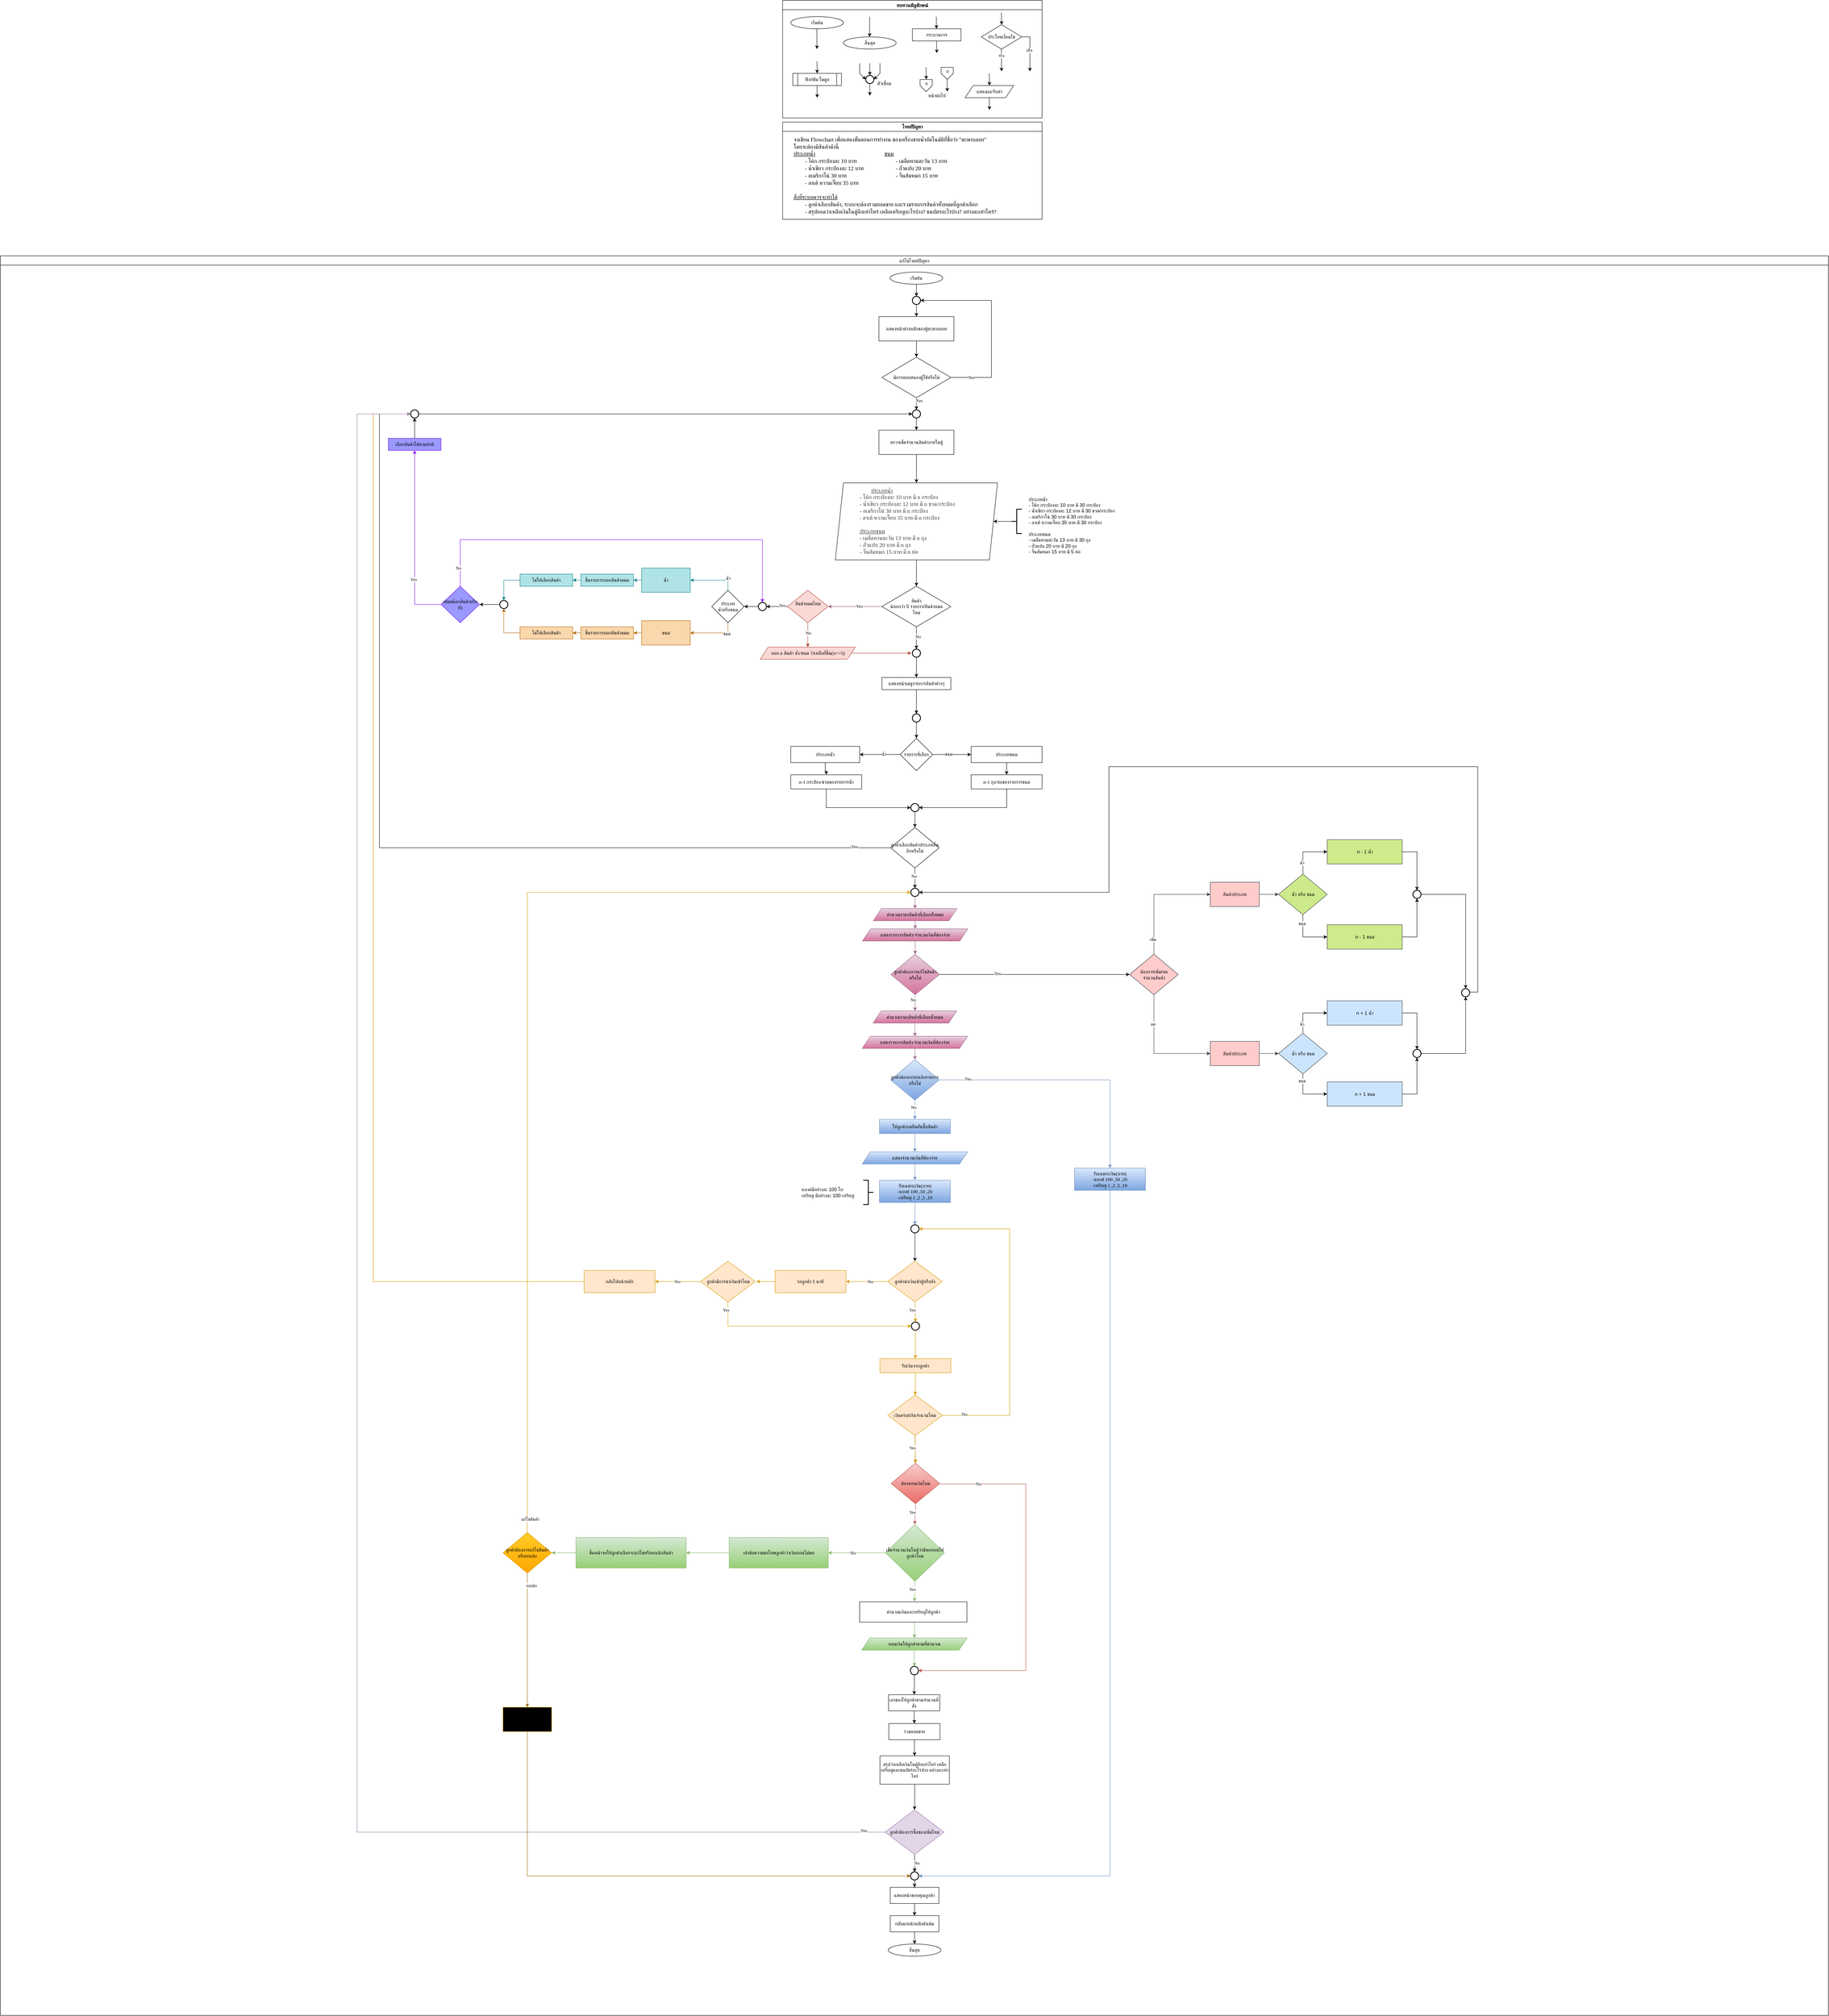 <mxfile version="28.0.7">
  <diagram id="C5RBs43oDa-KdzZeNtuy" name="Page-1">
    <mxGraphModel dx="5885" dy="1326" grid="1" gridSize="10" guides="1" tooltips="1" connect="1" arrows="1" fold="1" page="1" pageScale="1" pageWidth="827" pageHeight="1169" math="0" shadow="0">
      <root>
        <mxCell id="WIyWlLk6GJQsqaUBKTNV-0" />
        <mxCell id="WIyWlLk6GJQsqaUBKTNV-1" parent="WIyWlLk6GJQsqaUBKTNV-0" />
        <mxCell id="M7CGMbNuYNeq0SnUNNgH-6" value="ทบทวนสัญลักษณ์" style="swimlane;fontFamily=Sarabun;fontSource=https%3A%2F%2Ffonts.googleapis.com%2Fcss%3Ffamily%3DSarabun;" parent="WIyWlLk6GJQsqaUBKTNV-1" vertex="1">
          <mxGeometry x="-720" y="20" width="640" height="290" as="geometry" />
        </mxCell>
        <mxCell id="M7CGMbNuYNeq0SnUNNgH-2" value="&lt;font data-font-src=&quot;https://fonts.googleapis.com/css?family=Sarabun&quot; face=&quot;Sarabun&quot;&gt;เริ่มต้น&lt;/font&gt;" style="ellipse;whiteSpace=wrap;html=1;" parent="M7CGMbNuYNeq0SnUNNgH-6" vertex="1">
          <mxGeometry x="20" y="40" width="130" height="30" as="geometry" />
        </mxCell>
        <mxCell id="M7CGMbNuYNeq0SnUNNgH-5" value="" style="endArrow=classic;html=1;rounded=0;" parent="M7CGMbNuYNeq0SnUNNgH-6" edge="1">
          <mxGeometry width="50" height="50" relative="1" as="geometry">
            <mxPoint x="84.5" y="70" as="sourcePoint" />
            <mxPoint x="84.5" y="120" as="targetPoint" />
          </mxGeometry>
        </mxCell>
        <mxCell id="M7CGMbNuYNeq0SnUNNgH-3" value="&lt;font face=&quot;Sarabun&quot;&gt;สิ้นสุด&lt;/font&gt;" style="ellipse;whiteSpace=wrap;html=1;" parent="M7CGMbNuYNeq0SnUNNgH-6" vertex="1">
          <mxGeometry x="150" y="90" width="130" height="30" as="geometry" />
        </mxCell>
        <mxCell id="M7CGMbNuYNeq0SnUNNgH-4" value="" style="endArrow=classic;html=1;rounded=0;" parent="M7CGMbNuYNeq0SnUNNgH-6" edge="1">
          <mxGeometry width="50" height="50" relative="1" as="geometry">
            <mxPoint x="214.5" y="40" as="sourcePoint" />
            <mxPoint x="214.5" y="90" as="targetPoint" />
          </mxGeometry>
        </mxCell>
        <mxCell id="mvioNwK95yMqdUQ73LqQ-0" value="กระบวนการ" style="rounded=0;whiteSpace=wrap;html=1;fontFamily=Sarabun;fontSource=https%3A%2F%2Ffonts.googleapis.com%2Fcss%3Ffamily%3DSarabun;" parent="M7CGMbNuYNeq0SnUNNgH-6" vertex="1">
          <mxGeometry x="320" y="70" width="120" height="30" as="geometry" />
        </mxCell>
        <mxCell id="mvioNwK95yMqdUQ73LqQ-1" value="" style="endArrow=classic;html=1;rounded=0;" parent="M7CGMbNuYNeq0SnUNNgH-6" edge="1">
          <mxGeometry width="50" height="50" relative="1" as="geometry">
            <mxPoint x="379" y="40" as="sourcePoint" />
            <mxPoint x="379.5" y="70" as="targetPoint" />
          </mxGeometry>
        </mxCell>
        <mxCell id="mvioNwK95yMqdUQ73LqQ-2" value="" style="endArrow=classic;html=1;rounded=0;" parent="M7CGMbNuYNeq0SnUNNgH-6" edge="1">
          <mxGeometry width="50" height="50" relative="1" as="geometry">
            <mxPoint x="379.75" y="100" as="sourcePoint" />
            <mxPoint x="380.25" y="130" as="targetPoint" />
          </mxGeometry>
        </mxCell>
        <mxCell id="mvioNwK95yMqdUQ73LqQ-3" value="ประโยคเงื่อนไข" style="rhombus;whiteSpace=wrap;html=1;fontFamily=Sarabun;fontSource=https%3A%2F%2Ffonts.googleapis.com%2Fcss%3Ffamily%3DSarabun;" parent="M7CGMbNuYNeq0SnUNNgH-6" vertex="1">
          <mxGeometry x="490" y="60" width="100" height="60" as="geometry" />
        </mxCell>
        <mxCell id="mvioNwK95yMqdUQ73LqQ-4" value="" style="endArrow=classic;html=1;rounded=0;" parent="M7CGMbNuYNeq0SnUNNgH-6" edge="1">
          <mxGeometry width="50" height="50" relative="1" as="geometry">
            <mxPoint x="539.71" y="30" as="sourcePoint" />
            <mxPoint x="540.21" y="60" as="targetPoint" />
          </mxGeometry>
        </mxCell>
        <mxCell id="mvioNwK95yMqdUQ73LqQ-5" value="" style="endArrow=classic;html=1;rounded=0;" parent="M7CGMbNuYNeq0SnUNNgH-6" edge="1">
          <mxGeometry width="50" height="50" relative="1" as="geometry">
            <mxPoint x="539.71" y="120" as="sourcePoint" />
            <mxPoint x="540" y="175" as="targetPoint" />
          </mxGeometry>
        </mxCell>
        <mxCell id="mvioNwK95yMqdUQ73LqQ-7" value="จริง" style="edgeLabel;html=1;align=center;verticalAlign=middle;resizable=0;points=[];fontFamily=Sarabun;fontSource=https%3A%2F%2Ffonts.googleapis.com%2Fcss%3Ffamily%3DSarabun;" parent="mvioNwK95yMqdUQ73LqQ-5" vertex="1" connectable="0">
          <mxGeometry x="-0.414" y="-1" relative="1" as="geometry">
            <mxPoint as="offset" />
          </mxGeometry>
        </mxCell>
        <mxCell id="mvioNwK95yMqdUQ73LqQ-6" value="" style="endArrow=classic;html=1;rounded=0;exitX=1;exitY=0.5;exitDx=0;exitDy=0;" parent="M7CGMbNuYNeq0SnUNNgH-6" source="mvioNwK95yMqdUQ73LqQ-3" edge="1">
          <mxGeometry width="50" height="50" relative="1" as="geometry">
            <mxPoint x="620" y="95" as="sourcePoint" />
            <mxPoint x="610" y="175" as="targetPoint" />
            <Array as="points">
              <mxPoint x="610" y="90" />
            </Array>
          </mxGeometry>
        </mxCell>
        <mxCell id="mvioNwK95yMqdUQ73LqQ-8" value="&lt;font data-font-src=&quot;https://fonts.googleapis.com/css?family=Sarabun&quot; face=&quot;Sarabun&quot;&gt;เท็จ&lt;/font&gt;" style="edgeLabel;html=1;align=center;verticalAlign=middle;resizable=0;points=[];" parent="mvioNwK95yMqdUQ73LqQ-6" vertex="1" connectable="0">
          <mxGeometry x="-0.002" y="-2" relative="1" as="geometry">
            <mxPoint as="offset" />
          </mxGeometry>
        </mxCell>
        <mxCell id="mvioNwK95yMqdUQ73LqQ-9" value="&lt;font data-font-src=&quot;https://fonts.googleapis.com/css?family=Sarabun&quot; face=&quot;Sarabun&quot;&gt;ฟังก์ชัน/โมดูล&lt;/font&gt;" style="shape=process;whiteSpace=wrap;html=1;backgroundOutline=1;" parent="M7CGMbNuYNeq0SnUNNgH-6" vertex="1">
          <mxGeometry x="25" y="180" width="120" height="30" as="geometry" />
        </mxCell>
        <mxCell id="mvioNwK95yMqdUQ73LqQ-11" value="" style="endArrow=classic;html=1;rounded=0;" parent="M7CGMbNuYNeq0SnUNNgH-6" edge="1">
          <mxGeometry width="50" height="50" relative="1" as="geometry">
            <mxPoint x="84.71" y="150" as="sourcePoint" />
            <mxPoint x="85.21" y="180" as="targetPoint" />
          </mxGeometry>
        </mxCell>
        <mxCell id="mvioNwK95yMqdUQ73LqQ-12" value="" style="endArrow=classic;html=1;rounded=0;" parent="M7CGMbNuYNeq0SnUNNgH-6" edge="1">
          <mxGeometry width="50" height="50" relative="1" as="geometry">
            <mxPoint x="84.71" y="210" as="sourcePoint" />
            <mxPoint x="85.21" y="240" as="targetPoint" />
          </mxGeometry>
        </mxCell>
        <mxCell id="mvioNwK95yMqdUQ73LqQ-13" value="" style="strokeWidth=2;html=1;shape=mxgraph.flowchart.start_2;whiteSpace=wrap;" parent="M7CGMbNuYNeq0SnUNNgH-6" vertex="1">
          <mxGeometry x="205" y="185" width="20" height="20" as="geometry" />
        </mxCell>
        <mxCell id="mvioNwK95yMqdUQ73LqQ-16" value="" style="endArrow=classic;html=1;rounded=0;" parent="M7CGMbNuYNeq0SnUNNgH-6" edge="1">
          <mxGeometry width="50" height="50" relative="1" as="geometry">
            <mxPoint x="214.71" y="155" as="sourcePoint" />
            <mxPoint x="215.21" y="185" as="targetPoint" />
          </mxGeometry>
        </mxCell>
        <mxCell id="mvioNwK95yMqdUQ73LqQ-17" value="" style="endArrow=classic;html=1;rounded=0;entryX=0;entryY=0.5;entryDx=0;entryDy=0;entryPerimeter=0;" parent="M7CGMbNuYNeq0SnUNNgH-6" target="mvioNwK95yMqdUQ73LqQ-13" edge="1">
          <mxGeometry width="50" height="50" relative="1" as="geometry">
            <mxPoint x="190.0" y="155" as="sourcePoint" />
            <mxPoint x="190.5" y="185" as="targetPoint" />
            <Array as="points">
              <mxPoint x="190" y="180" />
            </Array>
          </mxGeometry>
        </mxCell>
        <mxCell id="mvioNwK95yMqdUQ73LqQ-18" value="" style="endArrow=classic;html=1;rounded=0;entryX=1;entryY=0.5;entryDx=0;entryDy=0;entryPerimeter=0;" parent="M7CGMbNuYNeq0SnUNNgH-6" target="mvioNwK95yMqdUQ73LqQ-13" edge="1">
          <mxGeometry width="50" height="50" relative="1" as="geometry">
            <mxPoint x="240.0" y="155" as="sourcePoint" />
            <mxPoint x="240.5" y="185" as="targetPoint" />
            <Array as="points">
              <mxPoint x="240" y="180" />
            </Array>
          </mxGeometry>
        </mxCell>
        <mxCell id="mvioNwK95yMqdUQ73LqQ-19" value="" style="endArrow=classic;html=1;rounded=0;" parent="M7CGMbNuYNeq0SnUNNgH-6" edge="1">
          <mxGeometry width="50" height="50" relative="1" as="geometry">
            <mxPoint x="214.71" y="205" as="sourcePoint" />
            <mxPoint x="215.21" y="235" as="targetPoint" />
          </mxGeometry>
        </mxCell>
        <mxCell id="mvioNwK95yMqdUQ73LqQ-20" value="&lt;font data-font-src=&quot;https://fonts.googleapis.com/css?family=Sarabun&quot; face=&quot;Sarabun&quot;&gt;ตัวเชื่อม&lt;/font&gt;" style="text;html=1;align=center;verticalAlign=middle;resizable=0;points=[];autosize=1;strokeColor=none;fillColor=none;" parent="M7CGMbNuYNeq0SnUNNgH-6" vertex="1">
          <mxGeometry x="220" y="190" width="60" height="30" as="geometry" />
        </mxCell>
        <mxCell id="mvioNwK95yMqdUQ73LqQ-25" value="" style="endArrow=classic;html=1;rounded=0;" parent="M7CGMbNuYNeq0SnUNNgH-6" edge="1">
          <mxGeometry width="50" height="50" relative="1" as="geometry">
            <mxPoint x="353.71" y="165" as="sourcePoint" />
            <mxPoint x="354.21" y="195" as="targetPoint" />
          </mxGeometry>
        </mxCell>
        <mxCell id="mvioNwK95yMqdUQ73LqQ-21" value="" style="verticalLabelPosition=bottom;verticalAlign=top;html=1;shape=offPageConnector;rounded=0;size=0.5;" parent="M7CGMbNuYNeq0SnUNNgH-6" vertex="1">
          <mxGeometry x="339" y="195" width="30" height="30" as="geometry" />
        </mxCell>
        <mxCell id="mvioNwK95yMqdUQ73LqQ-26" value="" style="endArrow=classic;html=1;rounded=0;" parent="M7CGMbNuYNeq0SnUNNgH-6" edge="1">
          <mxGeometry width="50" height="50" relative="1" as="geometry">
            <mxPoint x="405.71" y="195" as="sourcePoint" />
            <mxPoint x="406.21" y="225" as="targetPoint" />
          </mxGeometry>
        </mxCell>
        <mxCell id="mvioNwK95yMqdUQ73LqQ-27" value="" style="verticalLabelPosition=bottom;verticalAlign=top;html=1;shape=offPageConnector;rounded=0;size=0.5;" parent="M7CGMbNuYNeq0SnUNNgH-6" vertex="1">
          <mxGeometry x="391" y="165" width="30" height="30" as="geometry" />
        </mxCell>
        <mxCell id="mvioNwK95yMqdUQ73LqQ-28" value="หน้าต่อไป" style="text;html=1;align=center;verticalAlign=middle;resizable=0;points=[];autosize=1;strokeColor=none;fillColor=none;fontFamily=Sarabun;fontSource=https%3A%2F%2Ffonts.googleapis.com%2Fcss%3Ffamily%3DSarabun;" parent="M7CGMbNuYNeq0SnUNNgH-6" vertex="1">
          <mxGeometry x="345" y="220" width="70" height="30" as="geometry" />
        </mxCell>
        <mxCell id="mvioNwK95yMqdUQ73LqQ-29" value="ก" style="text;html=1;align=center;verticalAlign=middle;resizable=0;points=[];autosize=1;strokeColor=none;fillColor=none;fontFamily=Sarabun;fontSource=https%3A%2F%2Ffonts.googleapis.com%2Fcss%3Ffamily%3DSarabun;" parent="M7CGMbNuYNeq0SnUNNgH-6" vertex="1">
          <mxGeometry x="339" y="190" width="30" height="30" as="geometry" />
        </mxCell>
        <mxCell id="mvioNwK95yMqdUQ73LqQ-30" value="ก" style="text;html=1;align=center;verticalAlign=middle;resizable=0;points=[];autosize=1;strokeColor=none;fillColor=none;fontFamily=Sarabun;fontSource=https%3A%2F%2Ffonts.googleapis.com%2Fcss%3Ffamily%3DSarabun;" parent="M7CGMbNuYNeq0SnUNNgH-6" vertex="1">
          <mxGeometry x="391" y="160" width="30" height="30" as="geometry" />
        </mxCell>
        <mxCell id="mvioNwK95yMqdUQ73LqQ-32" value="แสดงผล/รับค่า" style="shape=parallelogram;perimeter=parallelogramPerimeter;whiteSpace=wrap;html=1;fixedSize=1;fontFamily=Sarabun;fontSource=https%3A%2F%2Ffonts.googleapis.com%2Fcss%3Ffamily%3DSarabun;" parent="M7CGMbNuYNeq0SnUNNgH-6" vertex="1">
          <mxGeometry x="450" y="210" width="120" height="30" as="geometry" />
        </mxCell>
        <mxCell id="mvioNwK95yMqdUQ73LqQ-33" value="" style="endArrow=classic;html=1;rounded=0;" parent="M7CGMbNuYNeq0SnUNNgH-6" edge="1">
          <mxGeometry width="50" height="50" relative="1" as="geometry">
            <mxPoint x="509.71" y="180" as="sourcePoint" />
            <mxPoint x="510.21" y="210" as="targetPoint" />
          </mxGeometry>
        </mxCell>
        <mxCell id="mvioNwK95yMqdUQ73LqQ-34" value="" style="endArrow=classic;html=1;rounded=0;" parent="M7CGMbNuYNeq0SnUNNgH-6" edge="1">
          <mxGeometry width="50" height="50" relative="1" as="geometry">
            <mxPoint x="509.71" y="240" as="sourcePoint" />
            <mxPoint x="510.21" y="270" as="targetPoint" />
          </mxGeometry>
        </mxCell>
        <mxCell id="mvioNwK95yMqdUQ73LqQ-36" value="แก้ไขโจทย์ปัญหา" style="swimlane;fontFamily=Sarabun;fontSource=https%3A%2F%2Ffonts.googleapis.com%2Fcss%3Ffamily%3DSarabun;fontStyle=0;strokeColor=light-dark(#000000,#FFFFFF);align=center;" parent="WIyWlLk6GJQsqaUBKTNV-1" vertex="1">
          <mxGeometry x="-2650" y="650" width="4510" height="4340" as="geometry" />
        </mxCell>
        <mxCell id="pYec1UOFLtOStQkseTxR-2" value="" style="edgeStyle=orthogonalEdgeStyle;rounded=0;orthogonalLoop=1;jettySize=auto;html=1;" parent="mvioNwK95yMqdUQ73LqQ-36" source="mvioNwK95yMqdUQ73LqQ-35" target="pYec1UOFLtOStQkseTxR-1" edge="1">
          <mxGeometry relative="1" as="geometry" />
        </mxCell>
        <mxCell id="mvioNwK95yMqdUQ73LqQ-35" value="&lt;font data-font-src=&quot;https://fonts.googleapis.com/css?family=Sarabun&quot; face=&quot;Sarabun&quot;&gt;เริ่มต้น&lt;/font&gt;" style="ellipse;whiteSpace=wrap;html=1;" parent="mvioNwK95yMqdUQ73LqQ-36" vertex="1">
          <mxGeometry x="2195" y="40" width="130" height="30" as="geometry" />
        </mxCell>
        <mxCell id="pYec1UOFLtOStQkseTxR-5" value="" style="edgeStyle=orthogonalEdgeStyle;rounded=0;orthogonalLoop=1;jettySize=auto;html=1;" parent="mvioNwK95yMqdUQ73LqQ-36" source="pYec1UOFLtOStQkseTxR-0" target="pYec1UOFLtOStQkseTxR-4" edge="1">
          <mxGeometry relative="1" as="geometry" />
        </mxCell>
        <mxCell id="pYec1UOFLtOStQkseTxR-0" value="แสดงหน้าต่างหลักของตู้ตะพาบลอย" style="rounded=0;whiteSpace=wrap;html=1;" parent="mvioNwK95yMqdUQ73LqQ-36" vertex="1">
          <mxGeometry x="2167.5" y="150" width="185" height="60" as="geometry" />
        </mxCell>
        <mxCell id="pYec1UOFLtOStQkseTxR-3" value="" style="edgeStyle=orthogonalEdgeStyle;rounded=0;orthogonalLoop=1;jettySize=auto;html=1;" parent="mvioNwK95yMqdUQ73LqQ-36" source="pYec1UOFLtOStQkseTxR-1" target="pYec1UOFLtOStQkseTxR-0" edge="1">
          <mxGeometry relative="1" as="geometry" />
        </mxCell>
        <mxCell id="pYec1UOFLtOStQkseTxR-1" value="" style="strokeWidth=2;html=1;shape=mxgraph.flowchart.start_2;whiteSpace=wrap;" parent="mvioNwK95yMqdUQ73LqQ-36" vertex="1">
          <mxGeometry x="2250" y="100" width="20" height="20" as="geometry" />
        </mxCell>
        <mxCell id="pYec1UOFLtOStQkseTxR-10" value="" style="edgeStyle=orthogonalEdgeStyle;rounded=0;orthogonalLoop=1;jettySize=auto;html=1;" parent="mvioNwK95yMqdUQ73LqQ-36" source="pYec1UOFLtOStQkseTxR-4" target="pYec1UOFLtOStQkseTxR-9" edge="1">
          <mxGeometry relative="1" as="geometry" />
        </mxCell>
        <mxCell id="pYec1UOFLtOStQkseTxR-4" value="มีการตอบสนองผู้ใช้หรือไม่" style="rhombus;whiteSpace=wrap;html=1;" parent="mvioNwK95yMqdUQ73LqQ-36" vertex="1">
          <mxGeometry x="2175" y="250" width="170" height="100" as="geometry" />
        </mxCell>
        <mxCell id="pYec1UOFLtOStQkseTxR-7" style="edgeStyle=orthogonalEdgeStyle;rounded=0;orthogonalLoop=1;jettySize=auto;html=1;entryX=1;entryY=0.5;entryDx=0;entryDy=0;entryPerimeter=0;exitX=1;exitY=0.5;exitDx=0;exitDy=0;" parent="mvioNwK95yMqdUQ73LqQ-36" source="pYec1UOFLtOStQkseTxR-4" target="pYec1UOFLtOStQkseTxR-1" edge="1">
          <mxGeometry relative="1" as="geometry">
            <Array as="points">
              <mxPoint x="2445" y="300" />
              <mxPoint x="2445" y="110" />
            </Array>
          </mxGeometry>
        </mxCell>
        <mxCell id="pYec1UOFLtOStQkseTxR-8" value="&lt;font data-font-src=&quot;https://fonts.googleapis.com/css?family=Sarabun&quot; face=&quot;Sarabun&quot;&gt;No&lt;/font&gt;" style="edgeLabel;html=1;align=center;verticalAlign=middle;resizable=0;points=[];" parent="mvioNwK95yMqdUQ73LqQ-36" vertex="1" connectable="0">
          <mxGeometry x="2395" y="300" as="geometry" />
        </mxCell>
        <mxCell id="34suIMCYKuIyu1OqJJue-25" value="" style="edgeStyle=orthogonalEdgeStyle;rounded=0;orthogonalLoop=1;jettySize=auto;html=1;" parent="mvioNwK95yMqdUQ73LqQ-36" source="pYec1UOFLtOStQkseTxR-9" target="34suIMCYKuIyu1OqJJue-24" edge="1">
          <mxGeometry relative="1" as="geometry" />
        </mxCell>
        <mxCell id="pYec1UOFLtOStQkseTxR-9" value="" style="strokeWidth=2;html=1;shape=mxgraph.flowchart.start_2;whiteSpace=wrap;" parent="mvioNwK95yMqdUQ73LqQ-36" vertex="1">
          <mxGeometry x="2250" y="380" width="20" height="20" as="geometry" />
        </mxCell>
        <mxCell id="pYec1UOFLtOStQkseTxR-14" value="" style="edgeStyle=orthogonalEdgeStyle;rounded=0;orthogonalLoop=1;jettySize=auto;html=1;fillColor=#e6d0de;strokeColor=light-dark(#996185,#F7FBFF);gradientColor=#d5739d;" parent="mvioNwK95yMqdUQ73LqQ-36" source="pYec1UOFLtOStQkseTxR-11" target="pYec1UOFLtOStQkseTxR-13" edge="1">
          <mxGeometry relative="1" as="geometry" />
        </mxCell>
        <mxCell id="pYec1UOFLtOStQkseTxR-11" value="สินค้า&lt;div&gt;น้อยกว่า 5 รายการ/สินค้าหมด&lt;/div&gt;&lt;div&gt;ไหม&lt;/div&gt;" style="rhombus;whiteSpace=wrap;html=1;" parent="mvioNwK95yMqdUQ73LqQ-36" vertex="1">
          <mxGeometry x="2175" y="815" width="170" height="100" as="geometry" />
        </mxCell>
        <mxCell id="34suIMCYKuIyu1OqJJue-67" style="edgeStyle=orthogonalEdgeStyle;rounded=0;orthogonalLoop=1;jettySize=auto;html=1;" parent="mvioNwK95yMqdUQ73LqQ-36" source="34suIMCYKuIyu1OqJJue-24" target="34suIMCYKuIyu1OqJJue-56" edge="1">
          <mxGeometry relative="1" as="geometry" />
        </mxCell>
        <mxCell id="34suIMCYKuIyu1OqJJue-24" value="ตรวจเช็คจำนวนสินค้าภายในตู้" style="rounded=0;whiteSpace=wrap;html=1;" parent="mvioNwK95yMqdUQ73LqQ-36" vertex="1">
          <mxGeometry x="2167.5" y="430" width="185" height="60" as="geometry" />
        </mxCell>
        <mxCell id="34suIMCYKuIyu1OqJJue-28" value="&lt;font face=&quot;Sarabun&quot;&gt;Yes&lt;/font&gt;" style="edgeLabel;html=1;align=center;verticalAlign=middle;resizable=0;points=[];" parent="mvioNwK95yMqdUQ73LqQ-36" vertex="1" connectable="0">
          <mxGeometry x="2270" y="360" as="geometry">
            <mxPoint x="-3" y="-3" as="offset" />
          </mxGeometry>
        </mxCell>
        <mxCell id="34suIMCYKuIyu1OqJJue-48" value="&lt;font face=&quot;Sarabun&quot;&gt;Yes&lt;/font&gt;" style="edgeLabel;html=1;align=center;verticalAlign=middle;resizable=0;points=[];" parent="mvioNwK95yMqdUQ73LqQ-36" vertex="1" connectable="0">
          <mxGeometry x="2125" y="865" as="geometry">
            <mxPoint x="-6" y="-1" as="offset" />
          </mxGeometry>
        </mxCell>
        <mxCell id="34suIMCYKuIyu1OqJJue-2" value="" style="edgeStyle=orthogonalEdgeStyle;rounded=0;orthogonalLoop=1;jettySize=auto;html=1;strokeColor=light-dark(#000000,#EC8F82);" parent="mvioNwK95yMqdUQ73LqQ-36" source="pYec1UOFLtOStQkseTxR-13" target="34suIMCYKuIyu1OqJJue-1" edge="1">
          <mxGeometry relative="1" as="geometry" />
        </mxCell>
        <mxCell id="34suIMCYKuIyu1OqJJue-4" value="" style="edgeStyle=orthogonalEdgeStyle;rounded=0;orthogonalLoop=1;jettySize=auto;html=1;entryX=1;entryY=0.5;entryDx=0;entryDy=0;" parent="mvioNwK95yMqdUQ73LqQ-36" source="34suIMCYKuIyu1OqJJue-1" target="34suIMCYKuIyu1OqJJue-3" edge="1">
          <mxGeometry relative="1" as="geometry" />
        </mxCell>
        <mxCell id="34suIMCYKuIyu1OqJJue-1" value="" style="strokeWidth=2;html=1;shape=mxgraph.flowchart.start_2;whiteSpace=wrap;" parent="mvioNwK95yMqdUQ73LqQ-36" vertex="1">
          <mxGeometry x="1870" y="855" width="20" height="20" as="geometry" />
        </mxCell>
        <mxCell id="34suIMCYKuIyu1OqJJue-126" value="" style="edgeStyle=orthogonalEdgeStyle;rounded=0;orthogonalLoop=1;jettySize=auto;html=1;strokeColor=light-dark(#000000,#8706FF);" parent="mvioNwK95yMqdUQ73LqQ-36" source="34suIMCYKuIyu1OqJJue-39" target="34suIMCYKuIyu1OqJJue-125" edge="1">
          <mxGeometry relative="1" as="geometry" />
        </mxCell>
        <mxCell id="34suIMCYKuIyu1OqJJue-39" value="เลือกสินค้าได้ตามปกติ" style="rounded=0;whiteSpace=wrap;html=1;fontFamily=Sarabun;fontSource=https%3A%2F%2Ffonts.googleapis.com%2Fcss%3Ffamily%3DSarabun;strokeColor=light-dark(#8706FF,#8706FF);fillColor=light-dark(#9999FF,#9999FF);" parent="mvioNwK95yMqdUQ73LqQ-36" vertex="1">
          <mxGeometry x="957" y="450" width="130" height="30" as="geometry" />
        </mxCell>
        <mxCell id="34suIMCYKuIyu1OqJJue-42" value="&lt;font face=&quot;Sarabun&quot;&gt;Yes&lt;/font&gt;" style="edgeLabel;html=1;align=center;verticalAlign=middle;resizable=0;points=[];" parent="mvioNwK95yMqdUQ73LqQ-36" vertex="1" connectable="0">
          <mxGeometry x="1932" y="865" as="geometry">
            <mxPoint x="-3" y="-3" as="offset" />
          </mxGeometry>
        </mxCell>
        <mxCell id="34suIMCYKuIyu1OqJJue-50" style="edgeStyle=orthogonalEdgeStyle;rounded=0;orthogonalLoop=1;jettySize=auto;html=1;entryX=0.5;entryY=0;entryDx=0;entryDy=0;fillColor=#fad9d5;strokeColor=#ae4132;" parent="mvioNwK95yMqdUQ73LqQ-36" source="pYec1UOFLtOStQkseTxR-13" target="34suIMCYKuIyu1OqJJue-49" edge="1">
          <mxGeometry relative="1" as="geometry" />
        </mxCell>
        <mxCell id="pYec1UOFLtOStQkseTxR-13" value="สินค้าหมดไหม&lt;div&gt;&lt;br&gt;&lt;/div&gt;" style="rhombus;whiteSpace=wrap;html=1;fillColor=#fad9d5;strokeColor=#ae4132;" parent="mvioNwK95yMqdUQ73LqQ-36" vertex="1">
          <mxGeometry x="1942" y="825" width="100" height="80" as="geometry" />
        </mxCell>
        <mxCell id="34suIMCYKuIyu1OqJJue-52" style="edgeStyle=orthogonalEdgeStyle;rounded=0;orthogonalLoop=1;jettySize=auto;html=1;entryX=-0.13;entryY=0.5;entryDx=0;entryDy=0;entryPerimeter=0;fillColor=#fad9d5;strokeColor=#ae4132;" parent="mvioNwK95yMqdUQ73LqQ-36" source="34suIMCYKuIyu1OqJJue-49" target="34suIMCYKuIyu1OqJJue-51" edge="1">
          <mxGeometry relative="1" as="geometry">
            <mxPoint x="2875" y="725" as="targetPoint" />
          </mxGeometry>
        </mxCell>
        <mxCell id="34suIMCYKuIyu1OqJJue-49" value="บอก n สินค้า น้ำ/ขนม ว่าเหลือกี่ชิ้น(n&amp;lt;=5)" style="shape=parallelogram;perimeter=parallelogramPerimeter;whiteSpace=wrap;html=1;fixedSize=1;fontFamily=Sarabun;fontSource=https%3A%2F%2Ffonts.googleapis.com%2Fcss%3Ffamily%3DSarabun;fillColor=#fad9d5;strokeColor=#ae4132;" parent="mvioNwK95yMqdUQ73LqQ-36" vertex="1">
          <mxGeometry x="1874.5" y="965" width="235" height="30" as="geometry" />
        </mxCell>
        <mxCell id="34suIMCYKuIyu1OqJJue-72" value="" style="edgeStyle=orthogonalEdgeStyle;rounded=0;orthogonalLoop=1;jettySize=auto;html=1;" parent="mvioNwK95yMqdUQ73LqQ-36" source="34suIMCYKuIyu1OqJJue-51" target="34suIMCYKuIyu1OqJJue-71" edge="1">
          <mxGeometry relative="1" as="geometry" />
        </mxCell>
        <mxCell id="34suIMCYKuIyu1OqJJue-51" value="" style="strokeWidth=2;html=1;shape=mxgraph.flowchart.start_2;whiteSpace=wrap;" parent="mvioNwK95yMqdUQ73LqQ-36" vertex="1">
          <mxGeometry x="2250" y="970" width="20" height="20" as="geometry" />
        </mxCell>
        <mxCell id="34suIMCYKuIyu1OqJJue-53" style="edgeStyle=orthogonalEdgeStyle;rounded=0;orthogonalLoop=1;jettySize=auto;html=1;exitX=0.5;exitY=1;exitDx=0;exitDy=0;entryX=0.5;entryY=0;entryDx=0;entryDy=0;entryPerimeter=0;" parent="mvioNwK95yMqdUQ73LqQ-36" source="pYec1UOFLtOStQkseTxR-11" target="34suIMCYKuIyu1OqJJue-51" edge="1">
          <mxGeometry relative="1" as="geometry" />
        </mxCell>
        <mxCell id="34suIMCYKuIyu1OqJJue-54" value="&lt;font face=&quot;Sarabun&quot;&gt;No&lt;/font&gt;" style="edgeLabel;html=1;align=center;verticalAlign=middle;resizable=0;points=[];" parent="mvioNwK95yMqdUQ73LqQ-36" vertex="1" connectable="0">
          <mxGeometry x="2270" y="940" as="geometry">
            <mxPoint x="-6" y="-1" as="offset" />
          </mxGeometry>
        </mxCell>
        <mxCell id="34suIMCYKuIyu1OqJJue-61" value="" style="edgeStyle=orthogonalEdgeStyle;rounded=0;orthogonalLoop=1;jettySize=auto;html=1;" parent="mvioNwK95yMqdUQ73LqQ-36" source="34suIMCYKuIyu1OqJJue-56" target="pYec1UOFLtOStQkseTxR-11" edge="1">
          <mxGeometry relative="1" as="geometry" />
        </mxCell>
        <mxCell id="34suIMCYKuIyu1OqJJue-56" value="&lt;div style=&quot;text-align: left;&quot;&gt;&lt;u style=&quot;background-color: transparent; text-wrap-mode: nowrap; font-size: 14px; color: rgb(63, 63, 63);&quot;&gt;&lt;span style=&quot;white-space-collapse: preserve;&quot;&gt;&#x9;&lt;/span&gt;ประเภทน้ำ&lt;span style=&quot;white-space-collapse: preserve;&quot;&gt;&#x9;&lt;/span&gt;&lt;span style=&quot;white-space-collapse: preserve;&quot;&gt;&#x9;&lt;/span&gt;&lt;span style=&quot;white-space-collapse: preserve;&quot;&gt;&#x9;&lt;/span&gt;&lt;span style=&quot;white-space-collapse: preserve;&quot;&gt;&#x9;&lt;/span&gt;&lt;span style=&quot;white-space-collapse: preserve;&quot;&gt;&#x9;&lt;/span&gt;&lt;span style=&quot;white-space-collapse: preserve;&quot;&gt;&#x9;&lt;span style=&quot;white-space-collapse: preserve;&quot;&gt;&#x9;&lt;/span&gt;&lt;/span&gt;&lt;/u&gt;&lt;/div&gt;&lt;span style=&quot;color: rgb(63, 63, 63); font-size: 14px; text-wrap-mode: nowrap;&quot;&gt;&lt;div style=&quot;text-align: left;&quot;&gt;&lt;span style=&quot;background-color: transparent; color: rgb(63, 63, 63);&quot;&gt;- โค้ก กระป๋องละ 10 บาท มี n กระป๋อง&lt;/span&gt;&lt;span style=&quot;background-color: transparent; white-space-collapse: preserve; color: rgb(63, 63, 63);&quot;&gt;&#x9;&lt;/span&gt;&lt;span style=&quot;background-color: transparent; white-space-collapse: preserve; color: rgb(63, 63, 63);&quot;&gt;&#x9;&lt;/span&gt;&lt;span style=&quot;background-color: transparent; white-space-collapse: preserve; color: rgb(63, 63, 63);&quot;&gt;&#x9;&lt;/span&gt;&lt;span style=&quot;background-color: transparent; white-space-collapse: preserve; color: rgb(63, 63, 63);&quot;&gt;&#x9;&lt;/span&gt;&lt;/div&gt;&lt;/span&gt;&lt;span style=&quot;color: rgb(63, 63, 63); font-size: 14px; text-wrap-mode: nowrap;&quot;&gt;&lt;div style=&quot;text-align: left;&quot;&gt;&lt;span style=&quot;background-color: transparent; color: rgb(63, 63, 63);&quot;&gt;- น้ำเขียว กระป๋องละ 12 บาท มี n ขวด/กระป๋อง&lt;/span&gt;&lt;span style=&quot;background-color: transparent; white-space-collapse: preserve; color: rgb(63, 63, 63);&quot;&gt;&#x9;&lt;/span&gt;&lt;span style=&quot;background-color: transparent; white-space-collapse: preserve; color: rgb(63, 63, 63);&quot;&gt;&#x9;&lt;/span&gt;&lt;/div&gt;&lt;/span&gt;&lt;span style=&quot;color: rgb(63, 63, 63); font-size: 14px; text-wrap-mode: nowrap;&quot;&gt;&lt;div style=&quot;text-align: left;&quot;&gt;&lt;span style=&quot;background-color: transparent; color: rgb(63, 63, 63);&quot;&gt;- อเมริกาโน่ 30 บาท มี n กระป๋อง&lt;/span&gt;&lt;span style=&quot;background-color: transparent; white-space-collapse: preserve; color: rgb(63, 63, 63);&quot;&gt;&#x9;&lt;/span&gt;&lt;span style=&quot;background-color: transparent; white-space-collapse: preserve; color: rgb(63, 63, 63);&quot;&gt;&#x9;&lt;/span&gt;&lt;span style=&quot;background-color: transparent; white-space-collapse: preserve; color: rgb(63, 63, 63);&quot;&gt;&#x9;&lt;/span&gt;&lt;span style=&quot;background-color: transparent; white-space-collapse: preserve; color: rgb(63, 63, 63);&quot;&gt;&#x9;&lt;/span&gt;&lt;/div&gt;&lt;/span&gt;&lt;div&gt;&lt;div style=&quot;text-align: left;&quot;&gt;&lt;span style=&quot;background-color: transparent; color: rgb(63, 63, 63);&quot;&gt;&lt;font&gt;-&lt;/font&gt;&lt;/span&gt;&lt;span style=&quot;background-color: transparent; text-wrap-mode: nowrap; font-size: 14px; color: rgb(63, 63, 63);&quot;&gt;&amp;nbsp;ลาเต้ หวานเจี๊ยบ 35 บาท มี n กระป๋อง&lt;/span&gt;&lt;/div&gt;&lt;div&gt;&lt;span style=&quot;color: rgb(63, 63, 63); font-size: 14px; text-wrap-mode: nowrap;&quot;&gt;&lt;br&gt;&lt;/span&gt;&lt;/div&gt;&lt;div style=&quot;text-align: left;&quot;&gt;&lt;span style=&quot;color: rgb(63, 63, 63); font-size: 14px; text-wrap-mode: nowrap;&quot;&gt;&lt;u style=&quot;color: rgb(63, 63, 63);&quot;&gt;&lt;span style=&quot;white-space-collapse: preserve;&quot;&gt;ประเภทข&lt;/span&gt;นม&lt;/u&gt;&lt;/span&gt;&lt;/div&gt;&lt;div style=&quot;text-align: left;&quot;&gt;&lt;span style=&quot;color: rgb(63, 63, 63); font-size: 14px; text-wrap-mode: nowrap;&quot;&gt;&lt;span style=&quot;color: rgb(63, 63, 63);&quot;&gt;&lt;span style=&quot;color: rgb(63, 63, 63);&quot;&gt;- เมล็ดทานตะวัน 13 บาท มี n ถุง&amp;nbsp;&lt;/span&gt;&lt;/span&gt;&lt;/span&gt;&lt;/div&gt;&lt;div style=&quot;text-align: left;&quot;&gt;&lt;span style=&quot;color: rgb(63, 63, 63); font-size: 14px; text-wrap-mode: nowrap;&quot;&gt;&lt;span style=&quot;color: rgb(63, 63, 63);&quot;&gt;&lt;span style=&quot;color: rgb(63, 63, 63);&quot;&gt;&lt;span style=&quot;color: rgb(63, 63, 63);&quot;&gt;- ถั่วแปบ 20 บาท มี n ถุง&lt;/span&gt;&lt;/span&gt;&lt;/span&gt;&lt;/span&gt;&lt;/div&gt;&lt;div style=&quot;text-align: left;&quot;&gt;&lt;span style=&quot;color: rgb(63, 63, 63); font-size: 14px; text-wrap-mode: nowrap;&quot;&gt;&lt;span style=&quot;color: rgb(63, 63, 63);&quot;&gt;&lt;span style=&quot;color: rgb(63, 63, 63);&quot;&gt;&lt;span style=&quot;color: rgb(63, 63, 63);&quot;&gt;- จิ้นส้มหมก 15 บาท มี n ห่อ&lt;/span&gt;&lt;/span&gt;&lt;/span&gt;&lt;/span&gt;&lt;/div&gt;&lt;/div&gt;" style="shape=parallelogram;perimeter=parallelogramPerimeter;whiteSpace=wrap;html=1;fixedSize=1;fontFamily=Sarabun;fontSource=https%3A%2F%2Ffonts.googleapis.com%2Fcss%3Ffamily%3DSarabun;align=center;" parent="mvioNwK95yMqdUQ73LqQ-36" vertex="1">
          <mxGeometry x="2060" y="560" width="400" height="190" as="geometry" />
        </mxCell>
        <mxCell id="34suIMCYKuIyu1OqJJue-63" style="edgeStyle=orthogonalEdgeStyle;rounded=0;orthogonalLoop=1;jettySize=auto;html=1;exitX=0;exitY=0.5;exitDx=0;exitDy=0;exitPerimeter=0;entryX=1;entryY=0.5;entryDx=0;entryDy=0;" parent="mvioNwK95yMqdUQ73LqQ-36" source="34suIMCYKuIyu1OqJJue-62" target="34suIMCYKuIyu1OqJJue-56" edge="1">
          <mxGeometry relative="1" as="geometry" />
        </mxCell>
        <mxCell id="34suIMCYKuIyu1OqJJue-62" value="" style="strokeWidth=2;html=1;shape=mxgraph.flowchart.annotation_2;align=left;labelPosition=right;pointerEvents=1;" parent="mvioNwK95yMqdUQ73LqQ-36" vertex="1">
          <mxGeometry x="2495" y="625" width="25" height="60" as="geometry" />
        </mxCell>
        <mxCell id="34suIMCYKuIyu1OqJJue-65" value="ประเภทน้ำ&amp;nbsp;&lt;div&gt;- โค้ก กระป๋องละ 10 บาท มี 30 กระป๋อง&amp;nbsp;&lt;/div&gt;&lt;div&gt;- น้ำเขียว กระป๋องละ 12 บาท มี 30 ขวด/กระป๋อง&amp;nbsp;&lt;/div&gt;&lt;div&gt;- อเมริกาโน่ 30 บาท มี 30 กระป๋อง&amp;nbsp;&lt;/div&gt;&lt;div&gt;- ลาเต้ หวานเจี๊ยบ 35 บาท มี 30 กระป๋อง&lt;/div&gt;&lt;div&gt;&amp;nbsp;&lt;/div&gt;&lt;div&gt;ประเภทขนม&amp;nbsp;&lt;/div&gt;&lt;div&gt;- เมล็ดทานตะวัน 13 บาท มี 30 ถุง&amp;nbsp;&lt;/div&gt;&lt;div&gt;- ถั่วแปบ 20 บาท มี 20 ถุง&amp;nbsp;&lt;/div&gt;&lt;div&gt;- จิ้นส้มหมก 15 บาท มี 5 ห่อ&lt;/div&gt;" style="text;html=1;align=left;verticalAlign=middle;whiteSpace=wrap;rounded=0;" parent="mvioNwK95yMqdUQ73LqQ-36" vertex="1">
          <mxGeometry x="2535" y="580" width="240" height="170" as="geometry" />
        </mxCell>
        <mxCell id="34suIMCYKuIyu1OqJJue-108" value="" style="edgeStyle=orthogonalEdgeStyle;rounded=0;orthogonalLoop=1;jettySize=auto;html=1;" parent="mvioNwK95yMqdUQ73LqQ-36" source="34suIMCYKuIyu1OqJJue-71" target="34suIMCYKuIyu1OqJJue-102" edge="1">
          <mxGeometry relative="1" as="geometry" />
        </mxCell>
        <mxCell id="34suIMCYKuIyu1OqJJue-71" value="แสดงหน้าเมนูรายการสินค้าต่างๆ" style="rounded=0;whiteSpace=wrap;html=1;fontFamily=Sarabun;fontSource=https%3A%2F%2Ffonts.googleapis.com%2Fcss%3Ffamily%3DSarabun;" parent="mvioNwK95yMqdUQ73LqQ-36" vertex="1">
          <mxGeometry x="2175" y="1040" width="170" height="30" as="geometry" />
        </mxCell>
        <mxCell id="34suIMCYKuIyu1OqJJue-7" style="edgeStyle=orthogonalEdgeStyle;rounded=0;orthogonalLoop=1;jettySize=auto;html=1;entryX=1;entryY=0.5;entryDx=0;entryDy=0;exitX=0.5;exitY=1;exitDx=0;exitDy=0;fillColor=#fad7ac;strokeColor=#b46504;" parent="mvioNwK95yMqdUQ73LqQ-36" source="34suIMCYKuIyu1OqJJue-3" target="34suIMCYKuIyu1OqJJue-11" edge="1">
          <mxGeometry relative="1" as="geometry">
            <mxPoint x="1812" y="850" as="targetPoint" />
          </mxGeometry>
        </mxCell>
        <mxCell id="34suIMCYKuIyu1OqJJue-9" style="edgeStyle=orthogonalEdgeStyle;rounded=0;orthogonalLoop=1;jettySize=auto;html=1;entryX=1;entryY=0.5;entryDx=0;entryDy=0;exitX=0.5;exitY=0;exitDx=0;exitDy=0;fillColor=#b0e3e6;strokeColor=#0e8088;" parent="mvioNwK95yMqdUQ73LqQ-36" source="34suIMCYKuIyu1OqJJue-3" target="34suIMCYKuIyu1OqJJue-10" edge="1">
          <mxGeometry relative="1" as="geometry">
            <mxPoint x="1812" y="650" as="targetPoint" />
          </mxGeometry>
        </mxCell>
        <mxCell id="34suIMCYKuIyu1OqJJue-124" style="edgeStyle=orthogonalEdgeStyle;rounded=0;orthogonalLoop=1;jettySize=auto;html=1;entryX=0.5;entryY=1;entryDx=0;entryDy=0;exitX=0;exitY=0.5;exitDx=0;exitDy=0;strokeColor=light-dark(#8706FF,#8706FF);" parent="mvioNwK95yMqdUQ73LqQ-36" source="34suIMCYKuIyu1OqJJue-23" target="34suIMCYKuIyu1OqJJue-39" edge="1">
          <mxGeometry relative="1" as="geometry" />
        </mxCell>
        <mxCell id="34suIMCYKuIyu1OqJJue-96" style="edgeStyle=orthogonalEdgeStyle;rounded=0;orthogonalLoop=1;jettySize=auto;html=1;exitX=0.5;exitY=0;exitDx=0;exitDy=0;entryX=0.5;entryY=0;entryDx=0;entryDy=0;entryPerimeter=0;strokeColor=light-dark(#8706FF,#8706FF);" parent="mvioNwK95yMqdUQ73LqQ-36" source="34suIMCYKuIyu1OqJJue-23" target="34suIMCYKuIyu1OqJJue-1" edge="1">
          <mxGeometry relative="1" as="geometry">
            <Array as="points">
              <mxPoint x="1135" y="700" />
              <mxPoint x="1880" y="700" />
            </Array>
          </mxGeometry>
        </mxCell>
        <mxCell id="34suIMCYKuIyu1OqJJue-112" style="edgeStyle=orthogonalEdgeStyle;rounded=0;orthogonalLoop=1;jettySize=auto;html=1;exitX=1;exitY=0.5;exitDx=0;exitDy=0;entryX=0;entryY=0.5;entryDx=0;entryDy=0;" parent="mvioNwK95yMqdUQ73LqQ-36" source="34suIMCYKuIyu1OqJJue-98" target="34suIMCYKuIyu1OqJJue-320" edge="1">
          <mxGeometry relative="1" as="geometry">
            <mxPoint x="2370" y="1200" as="targetPoint" />
          </mxGeometry>
        </mxCell>
        <mxCell id="34suIMCYKuIyu1OqJJue-113" value="" style="edgeStyle=orthogonalEdgeStyle;rounded=0;orthogonalLoop=1;jettySize=auto;html=1;entryX=1;entryY=0.5;entryDx=0;entryDy=0;" parent="mvioNwK95yMqdUQ73LqQ-36" source="34suIMCYKuIyu1OqJJue-98" target="34suIMCYKuIyu1OqJJue-317" edge="1">
          <mxGeometry relative="1" as="geometry">
            <mxPoint x="2125" y="1230" as="targetPoint" />
          </mxGeometry>
        </mxCell>
        <mxCell id="34suIMCYKuIyu1OqJJue-98" value="รายการที่เลือก" style="rhombus;whiteSpace=wrap;html=1;" parent="mvioNwK95yMqdUQ73LqQ-36" vertex="1">
          <mxGeometry x="2220" y="1190" width="80" height="80" as="geometry" />
        </mxCell>
        <mxCell id="34suIMCYKuIyu1OqJJue-122" value="" style="edgeStyle=orthogonalEdgeStyle;rounded=0;orthogonalLoop=1;jettySize=auto;html=1;" parent="mvioNwK95yMqdUQ73LqQ-36" source="34suIMCYKuIyu1OqJJue-101" target="34suIMCYKuIyu1OqJJue-105" edge="1">
          <mxGeometry relative="1" as="geometry" />
        </mxCell>
        <mxCell id="34suIMCYKuIyu1OqJJue-101" value="" style="strokeWidth=2;html=1;shape=mxgraph.flowchart.start_2;whiteSpace=wrap;" parent="mvioNwK95yMqdUQ73LqQ-36" vertex="1">
          <mxGeometry x="2246.25" y="1351" width="20" height="20" as="geometry" />
        </mxCell>
        <mxCell id="34suIMCYKuIyu1OqJJue-127" style="edgeStyle=orthogonalEdgeStyle;rounded=0;orthogonalLoop=1;jettySize=auto;html=1;entryX=0;entryY=0.5;entryDx=0;entryDy=0;entryPerimeter=0;" parent="mvioNwK95yMqdUQ73LqQ-36" source="34suIMCYKuIyu1OqJJue-105" target="34suIMCYKuIyu1OqJJue-125" edge="1">
          <mxGeometry relative="1" as="geometry">
            <mxPoint x="1405" y="1400" as="targetPoint" />
            <Array as="points">
              <mxPoint x="935" y="1460" />
              <mxPoint x="935" y="390" />
            </Array>
          </mxGeometry>
        </mxCell>
        <mxCell id="34suIMCYKuIyu1OqJJue-132" value="" style="edgeStyle=orthogonalEdgeStyle;rounded=0;orthogonalLoop=1;jettySize=auto;html=1;" parent="mvioNwK95yMqdUQ73LqQ-36" source="34suIMCYKuIyu1OqJJue-105" edge="1">
          <mxGeometry relative="1" as="geometry">
            <mxPoint x="2256.25" y="1560" as="targetPoint" />
          </mxGeometry>
        </mxCell>
        <mxCell id="34suIMCYKuIyu1OqJJue-105" value="ลูกค้าเลือกสินค้าประเภทอื่นอีกหรือไม่" style="rhombus;whiteSpace=wrap;html=1;" parent="mvioNwK95yMqdUQ73LqQ-36" vertex="1">
          <mxGeometry x="2196.25" y="1410" width="120" height="100" as="geometry" />
        </mxCell>
        <mxCell id="34suIMCYKuIyu1OqJJue-106" value="n-1 กระป๋อง/ขวดของรายการน้ำ" style="rounded=0;whiteSpace=wrap;html=1;fontFamily=Sarabun;fontSource=https%3A%2F%2Ffonts.googleapis.com%2Fcss%3Ffamily%3DSarabun;" parent="mvioNwK95yMqdUQ73LqQ-36" vertex="1">
          <mxGeometry x="1950" y="1280" width="175" height="35" as="geometry" />
        </mxCell>
        <mxCell id="34suIMCYKuIyu1OqJJue-107" value="n-1 ถุง/ห่อของรายการขนม" style="rounded=0;whiteSpace=wrap;html=1;fontFamily=Sarabun;fontSource=https%3A%2F%2Ffonts.googleapis.com%2Fcss%3Ffamily%3DSarabun;" parent="mvioNwK95yMqdUQ73LqQ-36" vertex="1">
          <mxGeometry x="2395" y="1280" width="175" height="35" as="geometry" />
        </mxCell>
        <mxCell id="34suIMCYKuIyu1OqJJue-111" style="edgeStyle=orthogonalEdgeStyle;rounded=0;orthogonalLoop=1;jettySize=auto;html=1;entryX=0.5;entryY=0;entryDx=0;entryDy=0;" parent="mvioNwK95yMqdUQ73LqQ-36" source="34suIMCYKuIyu1OqJJue-102" target="34suIMCYKuIyu1OqJJue-98" edge="1">
          <mxGeometry relative="1" as="geometry">
            <mxPoint x="2260" y="1190" as="targetPoint" />
          </mxGeometry>
        </mxCell>
        <mxCell id="34suIMCYKuIyu1OqJJue-102" value="" style="strokeWidth=2;html=1;shape=mxgraph.flowchart.start_2;whiteSpace=wrap;" parent="mvioNwK95yMqdUQ73LqQ-36" vertex="1">
          <mxGeometry x="2250" y="1130" width="20" height="20" as="geometry" />
        </mxCell>
        <mxCell id="34suIMCYKuIyu1OqJJue-116" style="edgeStyle=orthogonalEdgeStyle;rounded=0;orthogonalLoop=1;jettySize=auto;html=1;entryX=0;entryY=0.5;entryDx=0;entryDy=0;entryPerimeter=0;exitX=0.5;exitY=1;exitDx=0;exitDy=0;" parent="mvioNwK95yMqdUQ73LqQ-36" source="34suIMCYKuIyu1OqJJue-106" target="34suIMCYKuIyu1OqJJue-101" edge="1">
          <mxGeometry relative="1" as="geometry" />
        </mxCell>
        <mxCell id="34suIMCYKuIyu1OqJJue-117" style="edgeStyle=orthogonalEdgeStyle;rounded=0;orthogonalLoop=1;jettySize=auto;html=1;entryX=1;entryY=0.5;entryDx=0;entryDy=0;entryPerimeter=0;exitX=0.5;exitY=1;exitDx=0;exitDy=0;" parent="mvioNwK95yMqdUQ73LqQ-36" source="34suIMCYKuIyu1OqJJue-107" target="34suIMCYKuIyu1OqJJue-101" edge="1">
          <mxGeometry relative="1" as="geometry" />
        </mxCell>
        <mxCell id="34suIMCYKuIyu1OqJJue-119" value="&lt;font face=&quot;Sarabun&quot;&gt;No&lt;/font&gt;" style="edgeLabel;html=1;align=center;verticalAlign=middle;resizable=0;points=[];" parent="mvioNwK95yMqdUQ73LqQ-36" vertex="1" connectable="0">
          <mxGeometry x="1998.75" y="931" as="geometry">
            <mxPoint x="-6" y="-1" as="offset" />
          </mxGeometry>
        </mxCell>
        <mxCell id="34suIMCYKuIyu1OqJJue-120" value="&lt;font face=&quot;Sarabun&quot;&gt;น้ำ&lt;/font&gt;" style="edgeLabel;html=1;align=center;verticalAlign=middle;resizable=0;points=[];" parent="mvioNwK95yMqdUQ73LqQ-36" vertex="1" connectable="0">
          <mxGeometry x="2185" y="1230" as="geometry">
            <mxPoint x="-6" y="-1" as="offset" />
          </mxGeometry>
        </mxCell>
        <mxCell id="34suIMCYKuIyu1OqJJue-121" value="&lt;font face=&quot;Sarabun&quot;&gt;ขนม&lt;/font&gt;" style="edgeLabel;html=1;align=center;verticalAlign=middle;resizable=0;points=[];" parent="mvioNwK95yMqdUQ73LqQ-36" vertex="1" connectable="0">
          <mxGeometry x="2345" y="1230" as="geometry">
            <mxPoint x="-6" y="-1" as="offset" />
          </mxGeometry>
        </mxCell>
        <mxCell id="34suIMCYKuIyu1OqJJue-125" value="" style="strokeWidth=2;html=1;shape=mxgraph.flowchart.start_2;whiteSpace=wrap;" parent="mvioNwK95yMqdUQ73LqQ-36" vertex="1">
          <mxGeometry x="1012" y="380" width="20" height="20" as="geometry" />
        </mxCell>
        <mxCell id="34suIMCYKuIyu1OqJJue-128" style="edgeStyle=orthogonalEdgeStyle;rounded=0;orthogonalLoop=1;jettySize=auto;html=1;exitX=1;exitY=0.5;exitDx=0;exitDy=0;exitPerimeter=0;entryX=0;entryY=0.5;entryDx=0;entryDy=0;entryPerimeter=0;" parent="mvioNwK95yMqdUQ73LqQ-36" source="34suIMCYKuIyu1OqJJue-125" target="pYec1UOFLtOStQkseTxR-9" edge="1">
          <mxGeometry relative="1" as="geometry" />
        </mxCell>
        <mxCell id="34suIMCYKuIyu1OqJJue-129" value="&lt;font face=&quot;Sarabun&quot;&gt;Yes&lt;/font&gt;" style="edgeLabel;html=1;align=center;verticalAlign=middle;resizable=0;points=[];" parent="mvioNwK95yMqdUQ73LqQ-36" vertex="1" connectable="0">
          <mxGeometry x="2109.5" y="1460" as="geometry">
            <mxPoint x="-3" y="-3" as="offset" />
          </mxGeometry>
        </mxCell>
        <mxCell id="34suIMCYKuIyu1OqJJue-214" style="edgeStyle=orthogonalEdgeStyle;rounded=0;orthogonalLoop=1;jettySize=auto;html=1;exitX=0.5;exitY=1;exitDx=0;exitDy=0;entryX=0.5;entryY=0;entryDx=0;entryDy=0;fillColor=#e6d0de;gradientColor=#d5739d;strokeColor=#996185;" parent="mvioNwK95yMqdUQ73LqQ-36" source="34suIMCYKuIyu1OqJJue-133" target="34suIMCYKuIyu1OqJJue-213" edge="1">
          <mxGeometry relative="1" as="geometry" />
        </mxCell>
        <mxCell id="zZhuZ2WAfyG-MTg1eO4O-11" style="edgeStyle=orthogonalEdgeStyle;rounded=0;orthogonalLoop=1;jettySize=auto;html=1;entryX=0;entryY=0.5;entryDx=0;entryDy=0;strokeColor=light-dark(#000000,#B181A0);" parent="mvioNwK95yMqdUQ73LqQ-36" source="34suIMCYKuIyu1OqJJue-133" target="34suIMCYKuIyu1OqJJue-137" edge="1">
          <mxGeometry relative="1" as="geometry" />
        </mxCell>
        <mxCell id="34suIMCYKuIyu1OqJJue-133" value="ลูกค้าต้องการแก้ไขสินค้าหรือไม่" style="rhombus;whiteSpace=wrap;html=1;fillColor=#e6d0de;gradientColor=#d5739d;strokeColor=#996185;" parent="mvioNwK95yMqdUQ73LqQ-36" vertex="1">
          <mxGeometry x="2196.89" y="1722.5" width="120" height="100" as="geometry" />
        </mxCell>
        <mxCell id="34suIMCYKuIyu1OqJJue-189" style="edgeStyle=orthogonalEdgeStyle;rounded=0;orthogonalLoop=1;jettySize=auto;html=1;exitX=0.5;exitY=1;exitDx=0;exitDy=0;entryX=0;entryY=0.5;entryDx=0;entryDy=0;fillColor=#ffcccc;strokeColor=#36393d;" parent="mvioNwK95yMqdUQ73LqQ-36" target="34suIMCYKuIyu1OqJJue-162" edge="1">
          <mxGeometry relative="1" as="geometry">
            <mxPoint x="2885" y="2025" as="targetPoint" />
            <mxPoint x="2846.0" y="1822.5" as="sourcePoint" />
            <Array as="points">
              <mxPoint x="2846" y="1968" />
            </Array>
          </mxGeometry>
        </mxCell>
        <mxCell id="34suIMCYKuIyu1OqJJue-192" style="edgeStyle=orthogonalEdgeStyle;rounded=0;orthogonalLoop=1;jettySize=auto;html=1;exitX=0.5;exitY=0;exitDx=0;exitDy=0;entryX=0;entryY=0.5;entryDx=0;entryDy=0;fillColor=#ffcccc;strokeColor=#36393d;" parent="mvioNwK95yMqdUQ73LqQ-36" target="34suIMCYKuIyu1OqJJue-161" edge="1">
          <mxGeometry relative="1" as="geometry">
            <mxPoint x="2846.0" y="1722.5" as="sourcePoint" />
            <Array as="points">
              <mxPoint x="2846" y="1575" />
            </Array>
          </mxGeometry>
        </mxCell>
        <mxCell id="34suIMCYKuIyu1OqJJue-137" value="ต้องการเพิ่ม/ลด&lt;div&gt;จำนวนสินค้า&lt;/div&gt;" style="rhombus;whiteSpace=wrap;html=1;fillColor=#ffcccc;strokeColor=#36393d;" parent="mvioNwK95yMqdUQ73LqQ-36" vertex="1">
          <mxGeometry x="2786" y="1722.5" width="120" height="100" as="geometry" />
        </mxCell>
        <mxCell id="34suIMCYKuIyu1OqJJue-147" value="&lt;font face=&quot;Sarabun&quot;&gt;เพิ่ม&lt;/font&gt;" style="edgeLabel;html=1;align=center;verticalAlign=middle;resizable=0;points=[];" parent="mvioNwK95yMqdUQ73LqQ-36" vertex="1" connectable="0">
          <mxGeometry x="2846" y="1689" as="geometry">
            <mxPoint x="-3" y="-3" as="offset" />
          </mxGeometry>
        </mxCell>
        <mxCell id="34suIMCYKuIyu1OqJJue-148" value="&lt;font face=&quot;Sarabun&quot;&gt;ลด&lt;/font&gt;" style="edgeLabel;html=1;align=center;verticalAlign=middle;resizable=0;points=[];" parent="mvioNwK95yMqdUQ73LqQ-36" vertex="1" connectable="0">
          <mxGeometry x="2846" y="1897.5" as="geometry">
            <mxPoint x="-3" y="-3" as="offset" />
          </mxGeometry>
        </mxCell>
        <mxCell id="34suIMCYKuIyu1OqJJue-159" style="edgeStyle=orthogonalEdgeStyle;rounded=0;orthogonalLoop=1;jettySize=auto;html=1;entryX=0;entryY=0.5;entryDx=0;entryDy=0;" parent="mvioNwK95yMqdUQ73LqQ-36" source="34suIMCYKuIyu1OqJJue-149" target="34suIMCYKuIyu1OqJJue-153" edge="1">
          <mxGeometry relative="1" as="geometry" />
        </mxCell>
        <mxCell id="34suIMCYKuIyu1OqJJue-160" style="edgeStyle=orthogonalEdgeStyle;rounded=0;orthogonalLoop=1;jettySize=auto;html=1;entryX=0;entryY=0.5;entryDx=0;entryDy=0;" parent="mvioNwK95yMqdUQ73LqQ-36" source="34suIMCYKuIyu1OqJJue-149" target="34suIMCYKuIyu1OqJJue-154" edge="1">
          <mxGeometry relative="1" as="geometry" />
        </mxCell>
        <mxCell id="34suIMCYKuIyu1OqJJue-149" value="น้ำ หรือ ขนม" style="rhombus;whiteSpace=wrap;html=1;fillColor=#cce5ff;strokeColor=#36393d;" parent="mvioNwK95yMqdUQ73LqQ-36" vertex="1">
          <mxGeometry x="3153.5" y="1917.5" width="120" height="100" as="geometry" />
        </mxCell>
        <mxCell id="34suIMCYKuIyu1OqJJue-157" style="edgeStyle=orthogonalEdgeStyle;rounded=0;orthogonalLoop=1;jettySize=auto;html=1;entryX=0;entryY=0.5;entryDx=0;entryDy=0;" parent="mvioNwK95yMqdUQ73LqQ-36" source="34suIMCYKuIyu1OqJJue-150" target="34suIMCYKuIyu1OqJJue-155" edge="1">
          <mxGeometry relative="1" as="geometry" />
        </mxCell>
        <mxCell id="34suIMCYKuIyu1OqJJue-158" style="edgeStyle=orthogonalEdgeStyle;rounded=0;orthogonalLoop=1;jettySize=auto;html=1;entryX=0;entryY=0.5;entryDx=0;entryDy=0;" parent="mvioNwK95yMqdUQ73LqQ-36" source="34suIMCYKuIyu1OqJJue-150" target="34suIMCYKuIyu1OqJJue-156" edge="1">
          <mxGeometry relative="1" as="geometry" />
        </mxCell>
        <mxCell id="34suIMCYKuIyu1OqJJue-150" value="น้ำ หรือ ขนม" style="rhombus;whiteSpace=wrap;html=1;fillColor=#cdeb8b;strokeColor=#36393d;" parent="mvioNwK95yMqdUQ73LqQ-36" vertex="1">
          <mxGeometry x="3153.5" y="1525" width="120" height="100" as="geometry" />
        </mxCell>
        <mxCell id="34suIMCYKuIyu1OqJJue-153" value="n + 1 น้ำ" style="rounded=0;whiteSpace=wrap;html=1;fillColor=#cce5ff;strokeColor=#36393d;" parent="mvioNwK95yMqdUQ73LqQ-36" vertex="1">
          <mxGeometry x="3273.5" y="1837.5" width="185" height="60" as="geometry" />
        </mxCell>
        <mxCell id="34suIMCYKuIyu1OqJJue-154" value="n + 1 ขนม" style="rounded=0;whiteSpace=wrap;html=1;fillColor=#cce5ff;strokeColor=#36393d;" parent="mvioNwK95yMqdUQ73LqQ-36" vertex="1">
          <mxGeometry x="3273.5" y="2037.5" width="185" height="60" as="geometry" />
        </mxCell>
        <mxCell id="34suIMCYKuIyu1OqJJue-156" value="n - 1 ขนม" style="rounded=0;whiteSpace=wrap;html=1;fillColor=#cdeb8b;strokeColor=#36393d;" parent="mvioNwK95yMqdUQ73LqQ-36" vertex="1">
          <mxGeometry x="3273.5" y="1650" width="185" height="60" as="geometry" />
        </mxCell>
        <mxCell id="34suIMCYKuIyu1OqJJue-155" value="n - 1 น้ำ" style="rounded=0;whiteSpace=wrap;html=1;fillColor=#cdeb8b;strokeColor=#36393d;" parent="mvioNwK95yMqdUQ73LqQ-36" vertex="1">
          <mxGeometry x="3273.5" y="1440" width="185" height="60" as="geometry" />
        </mxCell>
        <mxCell id="34suIMCYKuIyu1OqJJue-190" style="edgeStyle=orthogonalEdgeStyle;rounded=0;orthogonalLoop=1;jettySize=auto;html=1;exitX=1;exitY=0.5;exitDx=0;exitDy=0;fillColor=#ffcccc;strokeColor=#36393d;" parent="mvioNwK95yMqdUQ73LqQ-36" source="34suIMCYKuIyu1OqJJue-161" target="34suIMCYKuIyu1OqJJue-150" edge="1">
          <mxGeometry relative="1" as="geometry" />
        </mxCell>
        <mxCell id="34suIMCYKuIyu1OqJJue-161" value="สินค้าประเภท" style="rounded=0;whiteSpace=wrap;html=1;fillColor=#ffcccc;strokeColor=#36393d;" parent="mvioNwK95yMqdUQ73LqQ-36" vertex="1">
          <mxGeometry x="2985" y="1545" width="121" height="60" as="geometry" />
        </mxCell>
        <mxCell id="34suIMCYKuIyu1OqJJue-191" style="edgeStyle=orthogonalEdgeStyle;rounded=0;orthogonalLoop=1;jettySize=auto;html=1;exitX=1;exitY=0.5;exitDx=0;exitDy=0;entryX=0;entryY=0.5;entryDx=0;entryDy=0;fillColor=#cce5ff;strokeColor=#36393d;" parent="mvioNwK95yMqdUQ73LqQ-36" source="34suIMCYKuIyu1OqJJue-162" target="34suIMCYKuIyu1OqJJue-149" edge="1">
          <mxGeometry relative="1" as="geometry" />
        </mxCell>
        <mxCell id="34suIMCYKuIyu1OqJJue-162" value="สินค้าประเภท" style="rounded=0;whiteSpace=wrap;html=1;fillColor=#ffcccc;strokeColor=#36393d;" parent="mvioNwK95yMqdUQ73LqQ-36" vertex="1">
          <mxGeometry x="2985" y="1937.5" width="121" height="60" as="geometry" />
        </mxCell>
        <mxCell id="34suIMCYKuIyu1OqJJue-163" value="&lt;font face=&quot;Sarabun&quot;&gt;น้ำ&lt;/font&gt;" style="edgeLabel;html=1;align=center;verticalAlign=middle;resizable=0;points=[];" parent="mvioNwK95yMqdUQ73LqQ-36" vertex="1" connectable="0">
          <mxGeometry x="3213.5" y="1897.5" as="geometry">
            <mxPoint x="-3" y="-3" as="offset" />
          </mxGeometry>
        </mxCell>
        <mxCell id="34suIMCYKuIyu1OqJJue-164" value="&lt;font face=&quot;Sarabun&quot;&gt;น้ำ&lt;/font&gt;" style="edgeLabel;html=1;align=center;verticalAlign=middle;resizable=0;points=[];" parent="mvioNwK95yMqdUQ73LqQ-36" vertex="1" connectable="0">
          <mxGeometry x="3213.5" y="1500" as="geometry">
            <mxPoint x="-3" y="-3" as="offset" />
          </mxGeometry>
        </mxCell>
        <mxCell id="34suIMCYKuIyu1OqJJue-165" value="&lt;font face=&quot;Sarabun&quot;&gt;ขนม&lt;/font&gt;" style="edgeLabel;html=1;align=center;verticalAlign=middle;resizable=0;points=[];" parent="mvioNwK95yMqdUQ73LqQ-36" vertex="1" connectable="0">
          <mxGeometry x="3213.5" y="2037.5" as="geometry">
            <mxPoint x="-3" y="-3" as="offset" />
          </mxGeometry>
        </mxCell>
        <mxCell id="34suIMCYKuIyu1OqJJue-166" value="&lt;font face=&quot;Sarabun&quot;&gt;ขนม&lt;/font&gt;" style="edgeLabel;html=1;align=center;verticalAlign=middle;resizable=0;points=[];" parent="mvioNwK95yMqdUQ73LqQ-36" vertex="1" connectable="0">
          <mxGeometry x="3213.5" y="1650" as="geometry">
            <mxPoint x="-3" y="-3" as="offset" />
          </mxGeometry>
        </mxCell>
        <mxCell id="34suIMCYKuIyu1OqJJue-196" value="" style="edgeStyle=orthogonalEdgeStyle;rounded=0;orthogonalLoop=1;jettySize=auto;html=1;fillColor=#e6d0de;gradientColor=#d5739d;strokeColor=#996185;" parent="mvioNwK95yMqdUQ73LqQ-36" source="34suIMCYKuIyu1OqJJue-168" target="34suIMCYKuIyu1OqJJue-195" edge="1">
          <mxGeometry relative="1" as="geometry" />
        </mxCell>
        <mxCell id="34suIMCYKuIyu1OqJJue-168" value="แสดงรายการสินค้า/จำนวนเงินที่ต้องจ่าย" style="shape=parallelogram;perimeter=parallelogramPerimeter;whiteSpace=wrap;html=1;fixedSize=1;fontFamily=Sarabun;fontSource=https%3A%2F%2Ffonts.googleapis.com%2Fcss%3Ffamily%3DSarabun;fillColor=#e6d0de;gradientColor=#d5739d;strokeColor=#996185;" parent="mvioNwK95yMqdUQ73LqQ-36" vertex="1">
          <mxGeometry x="2126.25" y="1925" width="260" height="30" as="geometry" />
        </mxCell>
        <mxCell id="34suIMCYKuIyu1OqJJue-169" value="" style="strokeWidth=2;html=1;shape=mxgraph.flowchart.start_2;whiteSpace=wrap;" parent="mvioNwK95yMqdUQ73LqQ-36" vertex="1">
          <mxGeometry x="3485" y="1565" width="20" height="20" as="geometry" />
        </mxCell>
        <mxCell id="34suIMCYKuIyu1OqJJue-170" value="" style="strokeWidth=2;html=1;shape=mxgraph.flowchart.start_2;whiteSpace=wrap;" parent="mvioNwK95yMqdUQ73LqQ-36" vertex="1">
          <mxGeometry x="3485" y="1957.5" width="20" height="20" as="geometry" />
        </mxCell>
        <mxCell id="34suIMCYKuIyu1OqJJue-193" style="edgeStyle=orthogonalEdgeStyle;rounded=0;orthogonalLoop=1;jettySize=auto;html=1;exitX=1;exitY=0.5;exitDx=0;exitDy=0;exitPerimeter=0;entryX=1;entryY=0.5;entryDx=0;entryDy=0;entryPerimeter=0;" parent="mvioNwK95yMqdUQ73LqQ-36" source="34suIMCYKuIyu1OqJJue-171" target="34suIMCYKuIyu1OqJJue-178" edge="1">
          <mxGeometry relative="1" as="geometry">
            <mxPoint x="3665" y="1620" as="targetPoint" />
            <Array as="points">
              <mxPoint x="3645" y="1816" />
              <mxPoint x="3645" y="1260" />
              <mxPoint x="2735" y="1260" />
              <mxPoint x="2735" y="1570" />
            </Array>
          </mxGeometry>
        </mxCell>
        <mxCell id="34suIMCYKuIyu1OqJJue-171" value="" style="strokeWidth=2;html=1;shape=mxgraph.flowchart.start_2;whiteSpace=wrap;" parent="mvioNwK95yMqdUQ73LqQ-36" vertex="1">
          <mxGeometry x="3605" y="1807.5" width="20" height="20" as="geometry" />
        </mxCell>
        <mxCell id="34suIMCYKuIyu1OqJJue-172" style="edgeStyle=orthogonalEdgeStyle;rounded=0;orthogonalLoop=1;jettySize=auto;html=1;exitX=1;exitY=0.5;exitDx=0;exitDy=0;entryX=0.5;entryY=0;entryDx=0;entryDy=0;entryPerimeter=0;" parent="mvioNwK95yMqdUQ73LqQ-36" source="34suIMCYKuIyu1OqJJue-155" target="34suIMCYKuIyu1OqJJue-169" edge="1">
          <mxGeometry relative="1" as="geometry" />
        </mxCell>
        <mxCell id="34suIMCYKuIyu1OqJJue-173" style="edgeStyle=orthogonalEdgeStyle;rounded=0;orthogonalLoop=1;jettySize=auto;html=1;exitX=1;exitY=0.5;exitDx=0;exitDy=0;entryX=0.5;entryY=1;entryDx=0;entryDy=0;entryPerimeter=0;" parent="mvioNwK95yMqdUQ73LqQ-36" source="34suIMCYKuIyu1OqJJue-156" target="34suIMCYKuIyu1OqJJue-169" edge="1">
          <mxGeometry relative="1" as="geometry" />
        </mxCell>
        <mxCell id="34suIMCYKuIyu1OqJJue-174" style="edgeStyle=orthogonalEdgeStyle;rounded=0;orthogonalLoop=1;jettySize=auto;html=1;exitX=1;exitY=0.5;exitDx=0;exitDy=0;entryX=0.5;entryY=0;entryDx=0;entryDy=0;entryPerimeter=0;" parent="mvioNwK95yMqdUQ73LqQ-36" source="34suIMCYKuIyu1OqJJue-153" target="34suIMCYKuIyu1OqJJue-170" edge="1">
          <mxGeometry relative="1" as="geometry" />
        </mxCell>
        <mxCell id="34suIMCYKuIyu1OqJJue-175" style="edgeStyle=orthogonalEdgeStyle;rounded=0;orthogonalLoop=1;jettySize=auto;html=1;exitX=1;exitY=0.5;exitDx=0;exitDy=0;entryX=0.5;entryY=1;entryDx=0;entryDy=0;entryPerimeter=0;" parent="mvioNwK95yMqdUQ73LqQ-36" source="34suIMCYKuIyu1OqJJue-154" target="34suIMCYKuIyu1OqJJue-170" edge="1">
          <mxGeometry relative="1" as="geometry" />
        </mxCell>
        <mxCell id="34suIMCYKuIyu1OqJJue-176" style="edgeStyle=orthogonalEdgeStyle;rounded=0;orthogonalLoop=1;jettySize=auto;html=1;exitX=1;exitY=0.5;exitDx=0;exitDy=0;exitPerimeter=0;entryX=0.5;entryY=1;entryDx=0;entryDy=0;entryPerimeter=0;" parent="mvioNwK95yMqdUQ73LqQ-36" source="34suIMCYKuIyu1OqJJue-170" target="34suIMCYKuIyu1OqJJue-171" edge="1">
          <mxGeometry relative="1" as="geometry" />
        </mxCell>
        <mxCell id="34suIMCYKuIyu1OqJJue-177" style="edgeStyle=orthogonalEdgeStyle;rounded=0;orthogonalLoop=1;jettySize=auto;html=1;exitX=1;exitY=0.5;exitDx=0;exitDy=0;exitPerimeter=0;entryX=0.5;entryY=0;entryDx=0;entryDy=0;entryPerimeter=0;" parent="mvioNwK95yMqdUQ73LqQ-36" source="34suIMCYKuIyu1OqJJue-169" target="34suIMCYKuIyu1OqJJue-171" edge="1">
          <mxGeometry relative="1" as="geometry" />
        </mxCell>
        <mxCell id="zZhuZ2WAfyG-MTg1eO4O-5" value="" style="edgeStyle=orthogonalEdgeStyle;rounded=0;orthogonalLoop=1;jettySize=auto;html=1;strokeColor=light-dark(#996185,#B181A0);" parent="mvioNwK95yMqdUQ73LqQ-36" source="34suIMCYKuIyu1OqJJue-178" target="zZhuZ2WAfyG-MTg1eO4O-4" edge="1">
          <mxGeometry relative="1" as="geometry" />
        </mxCell>
        <mxCell id="34suIMCYKuIyu1OqJJue-178" value="" style="strokeWidth=2;html=1;shape=mxgraph.flowchart.start_2;whiteSpace=wrap;" parent="mvioNwK95yMqdUQ73LqQ-36" vertex="1">
          <mxGeometry x="2246.25" y="1560" width="20" height="20" as="geometry" />
        </mxCell>
        <mxCell id="34suIMCYKuIyu1OqJJue-180" value="&lt;font face=&quot;Sarabun&quot;&gt;No&lt;/font&gt;" style="edgeLabel;html=1;align=center;verticalAlign=middle;resizable=0;points=[];" parent="mvioNwK95yMqdUQ73LqQ-36" vertex="1" connectable="0">
          <mxGeometry x="2256.25" y="1533" as="geometry">
            <mxPoint x="-3" y="-3" as="offset" />
          </mxGeometry>
        </mxCell>
        <mxCell id="34suIMCYKuIyu1OqJJue-199" value="" style="edgeStyle=orthogonalEdgeStyle;rounded=0;orthogonalLoop=1;jettySize=auto;html=1;fillColor=#dae8fc;gradientColor=#7ea6e0;strokeColor=light-dark(#6C8EBF,#7CABE4);" parent="mvioNwK95yMqdUQ73LqQ-36" source="34suIMCYKuIyu1OqJJue-195" target="34suIMCYKuIyu1OqJJue-198" edge="1">
          <mxGeometry relative="1" as="geometry" />
        </mxCell>
        <mxCell id="zZhuZ2WAfyG-MTg1eO4O-19" style="edgeStyle=orthogonalEdgeStyle;rounded=0;orthogonalLoop=1;jettySize=auto;html=1;entryX=0.5;entryY=0;entryDx=0;entryDy=0;strokeColor=light-dark(#6C8EBF,#7CABE4);" parent="mvioNwK95yMqdUQ73LqQ-36" source="34suIMCYKuIyu1OqJJue-195" target="zZhuZ2WAfyG-MTg1eO4O-18" edge="1">
          <mxGeometry relative="1" as="geometry" />
        </mxCell>
        <mxCell id="34suIMCYKuIyu1OqJJue-195" value="ลูกค้าต้องการยกเลิกรายการหรือไม่" style="rhombus;whiteSpace=wrap;html=1;fillColor=#dae8fc;gradientColor=#7ea6e0;strokeColor=#6c8ebf;" parent="mvioNwK95yMqdUQ73LqQ-36" vertex="1">
          <mxGeometry x="2196.25" y="1982.5" width="120" height="100" as="geometry" />
        </mxCell>
        <mxCell id="34suIMCYKuIyu1OqJJue-202" value="" style="edgeStyle=orthogonalEdgeStyle;rounded=0;orthogonalLoop=1;jettySize=auto;html=1;fillColor=#dae8fc;gradientColor=#7ea6e0;strokeColor=light-dark(#6C8EBF,#7CABE4);" parent="mvioNwK95yMqdUQ73LqQ-36" source="34suIMCYKuIyu1OqJJue-198" target="34suIMCYKuIyu1OqJJue-201" edge="1">
          <mxGeometry relative="1" as="geometry" />
        </mxCell>
        <mxCell id="34suIMCYKuIyu1OqJJue-198" value="ให้ลูกค้ากดยืนยันซื้อสินค้า" style="rounded=0;whiteSpace=wrap;html=1;fontFamily=Sarabun;fontSource=https%3A%2F%2Ffonts.googleapis.com%2Fcss%3Ffamily%3DSarabun;fillColor=#dae8fc;gradientColor=#7ea6e0;strokeColor=#6c8ebf;" parent="mvioNwK95yMqdUQ73LqQ-36" vertex="1">
          <mxGeometry x="2168.75" y="2130" width="175" height="35" as="geometry" />
        </mxCell>
        <mxCell id="34suIMCYKuIyu1OqJJue-217" value="" style="edgeStyle=orthogonalEdgeStyle;rounded=0;orthogonalLoop=1;jettySize=auto;html=1;fillColor=#dae8fc;gradientColor=#7ea6e0;strokeColor=light-dark(#6C8EBF,#7CABE4);" parent="mvioNwK95yMqdUQ73LqQ-36" source="34suIMCYKuIyu1OqJJue-201" target="34suIMCYKuIyu1OqJJue-216" edge="1">
          <mxGeometry relative="1" as="geometry" />
        </mxCell>
        <mxCell id="34suIMCYKuIyu1OqJJue-201" value="แสดงจำนวนเงินที่ต้องจ่าย" style="shape=parallelogram;perimeter=parallelogramPerimeter;whiteSpace=wrap;html=1;fixedSize=1;fontFamily=Sarabun;fontSource=https%3A%2F%2Ffonts.googleapis.com%2Fcss%3Ffamily%3DSarabun;fillColor=#dae8fc;gradientColor=#7ea6e0;strokeColor=#6c8ebf;" parent="mvioNwK95yMqdUQ73LqQ-36" vertex="1">
          <mxGeometry x="2126.25" y="2210" width="260" height="30" as="geometry" />
        </mxCell>
        <mxCell id="ZNgGh1hi2rqg53yYbfpz-9" value="" style="edgeStyle=orthogonalEdgeStyle;rounded=0;orthogonalLoop=1;jettySize=auto;html=1;strokeColor=light-dark(#D79B00,#FFFF33);" parent="mvioNwK95yMqdUQ73LqQ-36" source="34suIMCYKuIyu1OqJJue-208" target="ZNgGh1hi2rqg53yYbfpz-8" edge="1">
          <mxGeometry relative="1" as="geometry" />
        </mxCell>
        <mxCell id="34suIMCYKuIyu1OqJJue-208" value="รับเงินจากลูกค้า" style="rounded=0;whiteSpace=wrap;html=1;fontFamily=Sarabun;fontSource=https%3A%2F%2Ffonts.googleapis.com%2Fcss%3Ffamily%3DSarabun;fillColor=light-dark(#FFE6CC,#666600);gradientColor=none;strokeColor=light-dark(#D79B00,#FFFF33);" parent="mvioNwK95yMqdUQ73LqQ-36" vertex="1">
          <mxGeometry x="2170" y="2720" width="175" height="35" as="geometry" />
        </mxCell>
        <mxCell id="34suIMCYKuIyu1OqJJue-215" value="" style="edgeStyle=orthogonalEdgeStyle;rounded=0;orthogonalLoop=1;jettySize=auto;html=1;fillColor=#e6d0de;gradientColor=#d5739d;strokeColor=#996185;" parent="mvioNwK95yMqdUQ73LqQ-36" source="34suIMCYKuIyu1OqJJue-213" target="34suIMCYKuIyu1OqJJue-168" edge="1">
          <mxGeometry relative="1" as="geometry" />
        </mxCell>
        <mxCell id="34suIMCYKuIyu1OqJJue-213" value="คำนวณราคาสินค้าที่เลือกทั้งหมด" style="shape=parallelogram;perimeter=parallelogramPerimeter;whiteSpace=wrap;html=1;fixedSize=1;fillColor=#e6d0de;gradientColor=#d5739d;strokeColor=#996185;" parent="mvioNwK95yMqdUQ73LqQ-36" vertex="1">
          <mxGeometry x="2153.13" y="1862.5" width="206.25" height="30" as="geometry" />
        </mxCell>
        <mxCell id="ZNgGh1hi2rqg53yYbfpz-7" value="" style="edgeStyle=orthogonalEdgeStyle;rounded=0;orthogonalLoop=1;jettySize=auto;html=1;strokeColor=light-dark(#6C8EBF,#7CABE4);" parent="mvioNwK95yMqdUQ73LqQ-36" source="34suIMCYKuIyu1OqJJue-216" target="ZNgGh1hi2rqg53yYbfpz-6" edge="1">
          <mxGeometry relative="1" as="geometry" />
        </mxCell>
        <mxCell id="34suIMCYKuIyu1OqJJue-216" value="รับเฉพาะเงิน(บาท)&lt;div&gt;-แบงค์ 100 ,50 ,20&lt;/div&gt;&lt;div&gt;-เหรียญ 1 ,2 ,5 ,10&lt;/div&gt;" style="rounded=0;whiteSpace=wrap;html=1;fontFamily=Sarabun;fontSource=https%3A%2F%2Ffonts.googleapis.com%2Fcss%3Ffamily%3DSarabun;fillColor=#dae8fc;gradientColor=#7ea6e0;strokeColor=#6C8EBF;" parent="mvioNwK95yMqdUQ73LqQ-36" vertex="1">
          <mxGeometry x="2168.75" y="2280" width="175" height="55" as="geometry" />
        </mxCell>
        <mxCell id="34suIMCYKuIyu1OqJJue-225" value="" style="edgeStyle=orthogonalEdgeStyle;rounded=0;orthogonalLoop=1;jettySize=auto;html=1;fillColor=#f8cecc;gradientColor=#ea6b66;strokeColor=#b85450;" parent="mvioNwK95yMqdUQ73LqQ-36" target="34suIMCYKuIyu1OqJJue-224" edge="1">
          <mxGeometry relative="1" as="geometry">
            <mxPoint x="2257.667" y="3078.861" as="sourcePoint" />
          </mxGeometry>
        </mxCell>
        <mxCell id="34suIMCYKuIyu1OqJJue-219" value="ต้องทอนเงินไหม" style="rhombus;whiteSpace=wrap;html=1;fillColor=#f8cecc;gradientColor=#ea6b66;strokeColor=#b85450;" parent="mvioNwK95yMqdUQ73LqQ-36" vertex="1">
          <mxGeometry x="2197.5" y="2978" width="120" height="100" as="geometry" />
        </mxCell>
        <mxCell id="34suIMCYKuIyu1OqJJue-227" value="" style="edgeStyle=orthogonalEdgeStyle;rounded=0;orthogonalLoop=1;jettySize=auto;html=1;fillColor=#d5e8d4;gradientColor=#97d077;strokeColor=#82b366;" parent="mvioNwK95yMqdUQ73LqQ-36" source="34suIMCYKuIyu1OqJJue-224" edge="1">
          <mxGeometry relative="1" as="geometry">
            <mxPoint x="2255" y="3319" as="targetPoint" />
          </mxGeometry>
        </mxCell>
        <mxCell id="34suIMCYKuIyu1OqJJue-233" style="edgeStyle=orthogonalEdgeStyle;rounded=0;orthogonalLoop=1;jettySize=auto;html=1;fillColor=#d5e8d4;gradientColor=#97d077;strokeColor=#82b366;" parent="mvioNwK95yMqdUQ73LqQ-36" source="34suIMCYKuIyu1OqJJue-224" target="34suIMCYKuIyu1OqJJue-230" edge="1">
          <mxGeometry relative="1" as="geometry" />
        </mxCell>
        <mxCell id="34suIMCYKuIyu1OqJJue-224" value="เช็คจำนวนเงินในตู้ว่ามีพอทอนให้ลูกค้าไหม" style="rhombus;whiteSpace=wrap;html=1;fillColor=#d5e8d4;gradientColor=#97d077;strokeColor=#82b366;" parent="mvioNwK95yMqdUQ73LqQ-36" vertex="1">
          <mxGeometry x="2183.76" y="3129" width="145" height="140" as="geometry" />
        </mxCell>
        <mxCell id="34suIMCYKuIyu1OqJJue-229" value="" style="edgeStyle=orthogonalEdgeStyle;rounded=0;orthogonalLoop=1;jettySize=auto;html=1;fillColor=#d5e8d4;gradientColor=#97d077;strokeColor=#82b366;" parent="mvioNwK95yMqdUQ73LqQ-36" target="34suIMCYKuIyu1OqJJue-228" edge="1">
          <mxGeometry relative="1" as="geometry">
            <mxPoint x="2255" y="3369" as="sourcePoint" />
          </mxGeometry>
        </mxCell>
        <mxCell id="34suIMCYKuIyu1OqJJue-200" value="&lt;font face=&quot;Sarabun&quot;&gt;No&lt;/font&gt;" style="edgeLabel;html=1;align=center;verticalAlign=middle;resizable=0;points=[];" parent="mvioNwK95yMqdUQ73LqQ-36" vertex="1" connectable="0">
          <mxGeometry x="2260" y="2100" as="geometry">
            <mxPoint x="-7" as="offset" />
          </mxGeometry>
        </mxCell>
        <mxCell id="34suIMCYKuIyu1OqJJue-242" value="" style="edgeStyle=orthogonalEdgeStyle;rounded=0;orthogonalLoop=1;jettySize=auto;html=1;fillColor=#d5e8d4;gradientColor=#97d077;strokeColor=#82b366;" parent="mvioNwK95yMqdUQ73LqQ-36" source="34suIMCYKuIyu1OqJJue-228" target="34suIMCYKuIyu1OqJJue-241" edge="1">
          <mxGeometry relative="1" as="geometry" />
        </mxCell>
        <mxCell id="34suIMCYKuIyu1OqJJue-228" value="ทอนเงินให้ลูกค้าตามที่คำนวณ" style="shape=parallelogram;perimeter=parallelogramPerimeter;whiteSpace=wrap;html=1;fixedSize=1;fontFamily=Sarabun;fontSource=https%3A%2F%2Ffonts.googleapis.com%2Fcss%3Ffamily%3DSarabun;fillColor=#d5e8d4;gradientColor=#97d077;strokeColor=#82b366;" parent="mvioNwK95yMqdUQ73LqQ-36" vertex="1">
          <mxGeometry x="2125" y="3409" width="260" height="30" as="geometry" />
        </mxCell>
        <mxCell id="34suIMCYKuIyu1OqJJue-239" value="" style="edgeStyle=orthogonalEdgeStyle;rounded=0;orthogonalLoop=1;jettySize=auto;html=1;fillColor=#d5e8d4;gradientColor=#97d077;strokeColor=#82b366;" parent="mvioNwK95yMqdUQ73LqQ-36" source="34suIMCYKuIyu1OqJJue-230" target="34suIMCYKuIyu1OqJJue-238" edge="1">
          <mxGeometry relative="1" as="geometry" />
        </mxCell>
        <mxCell id="34suIMCYKuIyu1OqJJue-230" value="เด้งข้อความขอโทษลูกค้า&lt;span style=&quot;background-color: transparent; color: light-dark(rgb(0, 0, 0), rgb(255, 255, 255));&quot;&gt;ว่าเงินทอนไม่พอ&lt;/span&gt;" style="rounded=0;whiteSpace=wrap;html=1;fillColor=#d5e8d4;gradientColor=#97d077;strokeColor=#82b366;" parent="mvioNwK95yMqdUQ73LqQ-36" vertex="1">
          <mxGeometry x="1798" y="3161.5" width="244.5" height="75" as="geometry" />
        </mxCell>
        <mxCell id="zZhuZ2WAfyG-MTg1eO4O-2" style="edgeStyle=orthogonalEdgeStyle;rounded=0;orthogonalLoop=1;jettySize=auto;html=1;strokeColor=light-dark(#996500,#996500);" parent="mvioNwK95yMqdUQ73LqQ-36" source="34suIMCYKuIyu1OqJJue-234" target="zZhuZ2WAfyG-MTg1eO4O-0" edge="1">
          <mxGeometry relative="1" as="geometry" />
        </mxCell>
        <mxCell id="34suIMCYKuIyu1OqJJue-234" value="ลูกค้าต้องการแก้ไขสินค้าหรือยกเลิก" style="rhombus;whiteSpace=wrap;html=1;fillColor=#FFCD28;gradientColor=#ffa500;strokeColor=#D79B00;" parent="mvioNwK95yMqdUQ73LqQ-36" vertex="1">
          <mxGeometry x="1240" y="3149" width="120" height="100" as="geometry" />
        </mxCell>
        <mxCell id="34suIMCYKuIyu1OqJJue-236" style="edgeStyle=orthogonalEdgeStyle;rounded=0;orthogonalLoop=1;jettySize=auto;html=1;entryX=0;entryY=0.5;entryDx=0;entryDy=0;entryPerimeter=0;exitX=0.5;exitY=0;exitDx=0;exitDy=0;fillColor=#ffcd28;gradientColor=#ffa500;strokeColor=#d79b00;" parent="mvioNwK95yMqdUQ73LqQ-36" source="34suIMCYKuIyu1OqJJue-234" target="34suIMCYKuIyu1OqJJue-178" edge="1">
          <mxGeometry relative="1" as="geometry">
            <Array as="points">
              <mxPoint x="1300" y="1570" />
            </Array>
          </mxGeometry>
        </mxCell>
        <mxCell id="34suIMCYKuIyu1OqJJue-240" value="" style="edgeStyle=orthogonalEdgeStyle;rounded=0;orthogonalLoop=1;jettySize=auto;html=1;fillColor=#d5e8d4;gradientColor=#97d077;strokeColor=#82b366;" parent="mvioNwK95yMqdUQ73LqQ-36" source="34suIMCYKuIyu1OqJJue-238" target="34suIMCYKuIyu1OqJJue-234" edge="1">
          <mxGeometry relative="1" as="geometry" />
        </mxCell>
        <mxCell id="34suIMCYKuIyu1OqJJue-238" value="ขึ้นหน้าจอให้ลูกค้าเลือกจะแก้ไขหรือยกเลิกสินค้า" style="rounded=0;whiteSpace=wrap;html=1;fillColor=#d5e8d4;gradientColor=#97d077;strokeColor=#82b366;" parent="mvioNwK95yMqdUQ73LqQ-36" vertex="1">
          <mxGeometry x="1420" y="3161.5" width="272" height="75" as="geometry" />
        </mxCell>
        <mxCell id="34suIMCYKuIyu1OqJJue-253" value="" style="edgeStyle=orthogonalEdgeStyle;rounded=0;orthogonalLoop=1;jettySize=auto;html=1;" parent="mvioNwK95yMqdUQ73LqQ-36" source="34suIMCYKuIyu1OqJJue-241" target="34suIMCYKuIyu1OqJJue-246" edge="1">
          <mxGeometry relative="1" as="geometry" />
        </mxCell>
        <mxCell id="34suIMCYKuIyu1OqJJue-241" value="" style="strokeWidth=2;html=1;shape=mxgraph.flowchart.start_2;whiteSpace=wrap;" parent="mvioNwK95yMqdUQ73LqQ-36" vertex="1">
          <mxGeometry x="2245" y="3479" width="20" height="21" as="geometry" />
        </mxCell>
        <mxCell id="34suIMCYKuIyu1OqJJue-243" value="&lt;font face=&quot;Sarabun&quot;&gt;สิ้นสุด&lt;/font&gt;" style="ellipse;whiteSpace=wrap;html=1;" parent="mvioNwK95yMqdUQ73LqQ-36" vertex="1">
          <mxGeometry x="2190.39" y="4164" width="130" height="30" as="geometry" />
        </mxCell>
        <mxCell id="34suIMCYKuIyu1OqJJue-257" value="" style="edgeStyle=orthogonalEdgeStyle;rounded=0;orthogonalLoop=1;jettySize=auto;html=1;" parent="mvioNwK95yMqdUQ73LqQ-36" source="34suIMCYKuIyu1OqJJue-244" target="34suIMCYKuIyu1OqJJue-245" edge="1">
          <mxGeometry relative="1" as="geometry" />
        </mxCell>
        <mxCell id="34suIMCYKuIyu1OqJJue-244" value="แสดงหน้าขอบคุณลูกค้า" style="rounded=0;whiteSpace=wrap;html=1;fontFamily=Sarabun;fontSource=https%3A%2F%2Ffonts.googleapis.com%2Fcss%3Ffamily%3DSarabun;" parent="mvioNwK95yMqdUQ73LqQ-36" vertex="1">
          <mxGeometry x="2195.38" y="4024" width="120" height="40" as="geometry" />
        </mxCell>
        <mxCell id="34suIMCYKuIyu1OqJJue-250" value="" style="edgeStyle=orthogonalEdgeStyle;rounded=0;orthogonalLoop=1;jettySize=auto;html=1;" parent="mvioNwK95yMqdUQ73LqQ-36" source="34suIMCYKuIyu1OqJJue-245" target="34suIMCYKuIyu1OqJJue-243" edge="1">
          <mxGeometry relative="1" as="geometry" />
        </mxCell>
        <mxCell id="34suIMCYKuIyu1OqJJue-245" value="กลับมาหน้าหลักดังเดิม" style="rounded=0;whiteSpace=wrap;html=1;fontFamily=Sarabun;fontSource=https%3A%2F%2Ffonts.googleapis.com%2Fcss%3Ffamily%3DSarabun;" parent="mvioNwK95yMqdUQ73LqQ-36" vertex="1">
          <mxGeometry x="2195.39" y="4094" width="120" height="40" as="geometry" />
        </mxCell>
        <mxCell id="ZNgGh1hi2rqg53yYbfpz-20" value="" style="edgeStyle=orthogonalEdgeStyle;rounded=0;orthogonalLoop=1;jettySize=auto;html=1;" parent="mvioNwK95yMqdUQ73LqQ-36" source="34suIMCYKuIyu1OqJJue-246" target="ZNgGh1hi2rqg53yYbfpz-19" edge="1">
          <mxGeometry relative="1" as="geometry" />
        </mxCell>
        <mxCell id="34suIMCYKuIyu1OqJJue-246" value="เอาของให้ลูกค้าตามจำนวนที่สั่ง" style="rounded=0;whiteSpace=wrap;html=1;fontFamily=Sarabun;fontSource=https%3A%2F%2Ffonts.googleapis.com%2Fcss%3Ffamily%3DSarabun;" parent="mvioNwK95yMqdUQ73LqQ-36" vertex="1">
          <mxGeometry x="2191.26" y="3549" width="126.26" height="40" as="geometry" />
        </mxCell>
        <mxCell id="34suIMCYKuIyu1OqJJue-251" style="edgeStyle=orthogonalEdgeStyle;rounded=0;orthogonalLoop=1;jettySize=auto;html=1;entryX=1;entryY=0.5;entryDx=0;entryDy=0;entryPerimeter=0;fillColor=#f8cecc;gradientColor=#ea6b66;strokeColor=#b85450;" parent="mvioNwK95yMqdUQ73LqQ-36" target="34suIMCYKuIyu1OqJJue-241" edge="1">
          <mxGeometry relative="1" as="geometry">
            <Array as="points">
              <mxPoint x="2530" y="3029" />
              <mxPoint x="2530" y="3489" />
            </Array>
            <mxPoint x="2317.5" y="3029.0" as="sourcePoint" />
          </mxGeometry>
        </mxCell>
        <mxCell id="34suIMCYKuIyu1OqJJue-258" value="&lt;font face=&quot;Sarabun&quot;&gt;No&lt;/font&gt;" style="edgeLabel;html=1;align=center;verticalAlign=middle;resizable=0;points=[];" parent="mvioNwK95yMqdUQ73LqQ-36" vertex="1" connectable="0">
          <mxGeometry x="2110" y="3199" as="geometry">
            <mxPoint x="-7" as="offset" />
          </mxGeometry>
        </mxCell>
        <mxCell id="34suIMCYKuIyu1OqJJue-272" value="&lt;font face=&quot;Sarabun&quot;&gt;แก้ไขสินค้า&lt;/font&gt;" style="edgeLabel;html=1;align=center;verticalAlign=middle;resizable=0;points=[];" parent="mvioNwK95yMqdUQ73LqQ-36" vertex="1" connectable="0">
          <mxGeometry x="1310" y="3119" as="geometry">
            <mxPoint x="-3" y="-3" as="offset" />
          </mxGeometry>
        </mxCell>
        <mxCell id="34suIMCYKuIyu1OqJJue-252" value="&lt;font face=&quot;Sarabun&quot;&gt;No&lt;/font&gt;" style="edgeLabel;html=1;align=center;verticalAlign=middle;resizable=0;points=[];" parent="mvioNwK95yMqdUQ73LqQ-36" vertex="1" connectable="0">
          <mxGeometry x="2420" y="3029" as="geometry">
            <mxPoint x="-7" as="offset" />
          </mxGeometry>
        </mxCell>
        <mxCell id="34suIMCYKuIyu1OqJJue-19" value="" style="edgeStyle=orthogonalEdgeStyle;rounded=0;orthogonalLoop=1;jettySize=auto;html=1;fillColor=#b0e3e6;strokeColor=#0e8088;" parent="mvioNwK95yMqdUQ73LqQ-36" source="34suIMCYKuIyu1OqJJue-10" target="34suIMCYKuIyu1OqJJue-13" edge="1">
          <mxGeometry relative="1" as="geometry" />
        </mxCell>
        <mxCell id="34suIMCYKuIyu1OqJJue-10" value="น้ำ" style="rounded=0;whiteSpace=wrap;html=1;fillColor=#b0e3e6;strokeColor=#0e8088;" parent="mvioNwK95yMqdUQ73LqQ-36" vertex="1">
          <mxGeometry x="1582" y="770" width="120" height="60" as="geometry" />
        </mxCell>
        <mxCell id="34suIMCYKuIyu1OqJJue-18" value="" style="edgeStyle=orthogonalEdgeStyle;rounded=0;orthogonalLoop=1;jettySize=auto;html=1;fillColor=#fad7ac;strokeColor=#b46504;" parent="mvioNwK95yMqdUQ73LqQ-36" source="34suIMCYKuIyu1OqJJue-11" target="34suIMCYKuIyu1OqJJue-16" edge="1">
          <mxGeometry relative="1" as="geometry" />
        </mxCell>
        <mxCell id="34suIMCYKuIyu1OqJJue-11" value="ขนม" style="rounded=0;whiteSpace=wrap;html=1;fillColor=#fad7ac;strokeColor=#b46504;" parent="mvioNwK95yMqdUQ73LqQ-36" vertex="1">
          <mxGeometry x="1582" y="900" width="120" height="60" as="geometry" />
        </mxCell>
        <mxCell id="34suIMCYKuIyu1OqJJue-12" value="" style="edgeStyle=none;html=1;" parent="mvioNwK95yMqdUQ73LqQ-36" source="34suIMCYKuIyu1OqJJue-13" target="34suIMCYKuIyu1OqJJue-14" edge="1">
          <mxGeometry relative="1" as="geometry" />
        </mxCell>
        <mxCell id="34suIMCYKuIyu1OqJJue-298" value="" style="edgeStyle=orthogonalEdgeStyle;rounded=0;orthogonalLoop=1;jettySize=auto;html=1;fillColor=#b0e3e6;strokeColor=#0e8088;" parent="mvioNwK95yMqdUQ73LqQ-36" source="34suIMCYKuIyu1OqJJue-13" target="34suIMCYKuIyu1OqJJue-14" edge="1">
          <mxGeometry relative="1" as="geometry" />
        </mxCell>
        <mxCell id="34suIMCYKuIyu1OqJJue-13" value="ขึ้นรายการบอกสินค้าหมด" style="rounded=0;whiteSpace=wrap;html=1;fontFamily=Sarabun;fontSource=https%3A%2F%2Ffonts.googleapis.com%2Fcss%3Ffamily%3DSarabun;fillColor=#b0e3e6;strokeColor=#0e8088;" parent="mvioNwK95yMqdUQ73LqQ-36" vertex="1">
          <mxGeometry x="1432" y="785" width="130" height="30" as="geometry" />
        </mxCell>
        <mxCell id="34suIMCYKuIyu1OqJJue-14" value="ไม่ให้เลือกสินค้า" style="rounded=0;whiteSpace=wrap;html=1;fontFamily=Sarabun;fontSource=https%3A%2F%2Ffonts.googleapis.com%2Fcss%3Ffamily%3DSarabun;fillColor=#b0e3e6;strokeColor=#0e8088;" parent="mvioNwK95yMqdUQ73LqQ-36" vertex="1">
          <mxGeometry x="1282" y="785" width="130" height="30" as="geometry" />
        </mxCell>
        <mxCell id="34suIMCYKuIyu1OqJJue-15" value="" style="edgeStyle=none;html=1;fillColor=#fad7ac;strokeColor=#b46504;" parent="mvioNwK95yMqdUQ73LqQ-36" source="34suIMCYKuIyu1OqJJue-16" target="34suIMCYKuIyu1OqJJue-17" edge="1">
          <mxGeometry relative="1" as="geometry" />
        </mxCell>
        <mxCell id="34suIMCYKuIyu1OqJJue-16" value="ขึ้นรายการบอกสินค้าหมด" style="rounded=0;whiteSpace=wrap;html=1;fontFamily=Sarabun;fontSource=https%3A%2F%2Ffonts.googleapis.com%2Fcss%3Ffamily%3DSarabun;fillColor=#fad7ac;strokeColor=#b46504;" parent="mvioNwK95yMqdUQ73LqQ-36" vertex="1">
          <mxGeometry x="1432" y="915" width="130" height="30" as="geometry" />
        </mxCell>
        <mxCell id="34suIMCYKuIyu1OqJJue-17" value="ไม่ให้เลือกสินค้า" style="rounded=0;whiteSpace=wrap;html=1;fontFamily=Sarabun;fontSource=https%3A%2F%2Ffonts.googleapis.com%2Fcss%3Ffamily%3DSarabun;fillColor=#fad7ac;strokeColor=#b46504;" parent="mvioNwK95yMqdUQ73LqQ-36" vertex="1">
          <mxGeometry x="1282" y="915" width="130" height="30" as="geometry" />
        </mxCell>
        <mxCell id="34suIMCYKuIyu1OqJJue-27" value="" style="edgeStyle=orthogonalEdgeStyle;rounded=0;orthogonalLoop=1;jettySize=auto;html=1;" parent="mvioNwK95yMqdUQ73LqQ-36" source="34suIMCYKuIyu1OqJJue-20" target="34suIMCYKuIyu1OqJJue-23" edge="1">
          <mxGeometry relative="1" as="geometry" />
        </mxCell>
        <mxCell id="34suIMCYKuIyu1OqJJue-20" value="" style="strokeWidth=2;html=1;shape=mxgraph.flowchart.start_2;whiteSpace=wrap;" parent="mvioNwK95yMqdUQ73LqQ-36" vertex="1">
          <mxGeometry x="1232" y="850" width="20" height="20" as="geometry" />
        </mxCell>
        <mxCell id="34suIMCYKuIyu1OqJJue-21" style="edgeStyle=orthogonalEdgeStyle;rounded=0;orthogonalLoop=1;jettySize=auto;html=1;entryX=0.5;entryY=0;entryDx=0;entryDy=0;entryPerimeter=0;fillColor=#b0e3e6;strokeColor=#0e8088;" parent="mvioNwK95yMqdUQ73LqQ-36" source="34suIMCYKuIyu1OqJJue-14" target="34suIMCYKuIyu1OqJJue-20" edge="1">
          <mxGeometry relative="1" as="geometry" />
        </mxCell>
        <mxCell id="34suIMCYKuIyu1OqJJue-22" style="edgeStyle=orthogonalEdgeStyle;rounded=0;orthogonalLoop=1;jettySize=auto;html=1;entryX=0.5;entryY=1;entryDx=0;entryDy=0;entryPerimeter=0;fillColor=#fad7ac;strokeColor=#b46504;" parent="mvioNwK95yMqdUQ73LqQ-36" source="34suIMCYKuIyu1OqJJue-17" target="34suIMCYKuIyu1OqJJue-20" edge="1">
          <mxGeometry relative="1" as="geometry" />
        </mxCell>
        <mxCell id="34suIMCYKuIyu1OqJJue-97" value="&lt;font face=&quot;Sarabun&quot;&gt;No&lt;/font&gt;" style="edgeLabel;html=1;align=center;verticalAlign=middle;resizable=0;points=[];" parent="mvioNwK95yMqdUQ73LqQ-36" vertex="1" connectable="0">
          <mxGeometry x="1133" y="773" as="geometry">
            <mxPoint x="-3" y="-3" as="offset" />
          </mxGeometry>
        </mxCell>
        <mxCell id="34suIMCYKuIyu1OqJJue-3" value="&lt;div&gt;ประเภท&lt;/div&gt;น้ำหรือขนม" style="rhombus;whiteSpace=wrap;html=1;" parent="mvioNwK95yMqdUQ73LqQ-36" vertex="1">
          <mxGeometry x="1755" y="825" width="80" height="80" as="geometry" />
        </mxCell>
        <mxCell id="34suIMCYKuIyu1OqJJue-68" value="&lt;font face=&quot;Sarabun&quot;&gt;น้ำ&lt;/font&gt;" style="edgeLabel;html=1;align=center;verticalAlign=middle;resizable=0;points=[];" parent="mvioNwK95yMqdUQ73LqQ-36" vertex="1" connectable="0">
          <mxGeometry x="1798" y="798" as="geometry">
            <mxPoint x="-3" y="-3" as="offset" />
          </mxGeometry>
        </mxCell>
        <mxCell id="34suIMCYKuIyu1OqJJue-69" value="&lt;font face=&quot;Sarabun&quot;&gt;ขนม&lt;/font&gt;" style="edgeLabel;html=1;align=center;verticalAlign=middle;resizable=0;points=[];" parent="mvioNwK95yMqdUQ73LqQ-36" vertex="1" connectable="0">
          <mxGeometry x="1795" y="935" as="geometry">
            <mxPoint x="-3" y="-3" as="offset" />
          </mxGeometry>
        </mxCell>
        <mxCell id="34suIMCYKuIyu1OqJJue-32" value="&lt;font face=&quot;Sarabun&quot;&gt;Yes&lt;/font&gt;" style="edgeLabel;html=1;align=center;verticalAlign=middle;resizable=0;points=[];" parent="mvioNwK95yMqdUQ73LqQ-36" vertex="1" connectable="0">
          <mxGeometry x="1022" y="800" as="geometry">
            <mxPoint x="-3" y="-2" as="offset" />
          </mxGeometry>
        </mxCell>
        <mxCell id="34suIMCYKuIyu1OqJJue-23" value="เติมสต๊อกสินค้าหรือยัง" style="rhombus;whiteSpace=wrap;html=1;fillColor=light-dark(#9999FF,#9999FF);strokeColor=light-dark(#8706FF,#8706FF);" parent="mvioNwK95yMqdUQ73LqQ-36" vertex="1">
          <mxGeometry x="1087" y="815" width="95" height="90" as="geometry" />
        </mxCell>
        <mxCell id="34suIMCYKuIyu1OqJJue-282" value="" style="edgeStyle=orthogonalEdgeStyle;rounded=0;orthogonalLoop=1;jettySize=auto;html=1;strokeColor=light-dark(#D79B00,#FFFF33);" parent="mvioNwK95yMqdUQ73LqQ-36" source="34suIMCYKuIyu1OqJJue-276" target="34suIMCYKuIyu1OqJJue-280" edge="1">
          <mxGeometry relative="1" as="geometry" />
        </mxCell>
        <mxCell id="34suIMCYKuIyu1OqJJue-276" value="ลูกค้านำเงินเข้าตู้หรือยัง" style="rhombus;whiteSpace=wrap;html=1;fillColor=light-dark(#FFE6CC,#666600);strokeColor=light-dark(#D79B00,#FFFF33);" parent="mvioNwK95yMqdUQ73LqQ-36" vertex="1">
          <mxGeometry x="2188.75" y="2480" width="135" height="100" as="geometry" />
        </mxCell>
        <mxCell id="34suIMCYKuIyu1OqJJue-283" value="" style="edgeStyle=orthogonalEdgeStyle;rounded=0;orthogonalLoop=1;jettySize=auto;html=1;strokeColor=light-dark(#D79B00,#FFFF33);" parent="mvioNwK95yMqdUQ73LqQ-36" source="34suIMCYKuIyu1OqJJue-280" edge="1">
          <mxGeometry relative="1" as="geometry">
            <mxPoint x="1865" y="2530.0" as="targetPoint" />
          </mxGeometry>
        </mxCell>
        <mxCell id="34suIMCYKuIyu1OqJJue-280" value="รอลูกค้า 5 นาที" style="rounded=0;whiteSpace=wrap;html=1;fontFamily=Sarabun;fontSource=https%3A%2F%2Ffonts.googleapis.com%2Fcss%3Ffamily%3DSarabun;fillColor=light-dark(#FFE6CC,#666600);gradientColor=none;strokeColor=light-dark(#D79B00,#FFFF33);" parent="mvioNwK95yMqdUQ73LqQ-36" vertex="1">
          <mxGeometry x="1911.25" y="2502.5" width="175" height="55" as="geometry" />
        </mxCell>
        <mxCell id="34suIMCYKuIyu1OqJJue-286" value="" style="edgeStyle=orthogonalEdgeStyle;rounded=0;orthogonalLoop=1;jettySize=auto;html=1;strokeColor=light-dark(#D79B00,#FFFF33);" parent="mvioNwK95yMqdUQ73LqQ-36" source="34suIMCYKuIyu1OqJJue-284" target="34suIMCYKuIyu1OqJJue-285" edge="1">
          <mxGeometry relative="1" as="geometry" />
        </mxCell>
        <mxCell id="34suIMCYKuIyu1OqJJue-284" value="ลูกค้ามีการนำเงินเข้าไหม" style="rhombus;whiteSpace=wrap;html=1;fillColor=light-dark(#FFE6CC,#666600);strokeColor=light-dark(#D79B00,#FFFF33);" parent="mvioNwK95yMqdUQ73LqQ-36" vertex="1">
          <mxGeometry x="1727.5" y="2480" width="135" height="100" as="geometry" />
        </mxCell>
        <mxCell id="34suIMCYKuIyu1OqJJue-285" value="กลับไปหน้าหลัก" style="rounded=0;whiteSpace=wrap;html=1;fontFamily=Sarabun;fontSource=https%3A%2F%2Ffonts.googleapis.com%2Fcss%3Ffamily%3DSarabun;fillColor=light-dark(#FFE6CC,#666600);gradientColor=none;strokeColor=light-dark(#D79B00,#FFFF33);" parent="mvioNwK95yMqdUQ73LqQ-36" vertex="1">
          <mxGeometry x="1440" y="2502.5" width="175" height="55" as="geometry" />
        </mxCell>
        <mxCell id="34suIMCYKuIyu1OqJJue-293" style="edgeStyle=orthogonalEdgeStyle;rounded=0;orthogonalLoop=1;jettySize=auto;html=1;exitX=0;exitY=0.5;exitDx=0;exitDy=0;entryX=0;entryY=0.5;entryDx=0;entryDy=0;entryPerimeter=0;strokeColor=light-dark(#D79B00,#FFFF33);" parent="mvioNwK95yMqdUQ73LqQ-36" source="34suIMCYKuIyu1OqJJue-285" target="34suIMCYKuIyu1OqJJue-125" edge="1">
          <mxGeometry relative="1" as="geometry">
            <Array as="points">
              <mxPoint x="920" y="2530" />
              <mxPoint x="920" y="390" />
            </Array>
          </mxGeometry>
        </mxCell>
        <mxCell id="34suIMCYKuIyu1OqJJue-295" value="&lt;font face=&quot;Sarabun&quot;&gt;No&lt;/font&gt;" style="edgeLabel;html=1;align=center;verticalAlign=middle;resizable=0;points=[];" parent="mvioNwK95yMqdUQ73LqQ-36" vertex="1" connectable="0">
          <mxGeometry x="2153.13" y="2530" as="geometry">
            <mxPoint x="-7" as="offset" />
          </mxGeometry>
        </mxCell>
        <mxCell id="34suIMCYKuIyu1OqJJue-306" style="edgeStyle=orthogonalEdgeStyle;rounded=0;orthogonalLoop=1;jettySize=auto;html=1;entryX=0;entryY=0.5;entryDx=0;entryDy=0;entryPerimeter=0;strokeColor=light-dark(#9577A3,#9577A3);" parent="mvioNwK95yMqdUQ73LqQ-36" source="34suIMCYKuIyu1OqJJue-300" target="34suIMCYKuIyu1OqJJue-125" edge="1">
          <mxGeometry relative="1" as="geometry">
            <mxPoint x="1130" y="400" as="targetPoint" />
            <Array as="points">
              <mxPoint x="880" y="3888" />
              <mxPoint x="880" y="390" />
            </Array>
          </mxGeometry>
        </mxCell>
        <mxCell id="34suIMCYKuIyu1OqJJue-300" value="ลูกค้าต้องการซื้อของเพิ่มไหม" style="rhombus;html=1;fillColor=#e1d5e7;strokeColor=#9673a6;whiteSpace=wrap;" parent="mvioNwK95yMqdUQ73LqQ-36" vertex="1">
          <mxGeometry x="2182.89" y="3833" width="145" height="110" as="geometry" />
        </mxCell>
        <mxCell id="34suIMCYKuIyu1OqJJue-301" style="edgeStyle=orthogonalEdgeStyle;rounded=0;orthogonalLoop=1;jettySize=auto;html=1;exitX=0.5;exitY=1;exitDx=0;exitDy=0;" parent="mvioNwK95yMqdUQ73LqQ-36" edge="1">
          <mxGeometry relative="1" as="geometry">
            <mxPoint x="2255.39" y="3944" as="sourcePoint" />
            <mxPoint x="2255.39" y="3944" as="targetPoint" />
          </mxGeometry>
        </mxCell>
        <mxCell id="34suIMCYKuIyu1OqJJue-322" style="edgeStyle=orthogonalEdgeStyle;rounded=0;orthogonalLoop=1;jettySize=auto;html=1;entryX=0.5;entryY=0;entryDx=0;entryDy=0;" parent="mvioNwK95yMqdUQ73LqQ-36" source="34suIMCYKuIyu1OqJJue-310" target="34suIMCYKuIyu1OqJJue-244" edge="1">
          <mxGeometry relative="1" as="geometry" />
        </mxCell>
        <mxCell id="34suIMCYKuIyu1OqJJue-310" value="" style="strokeWidth=2;html=1;shape=mxgraph.flowchart.start_2;whiteSpace=wrap;" parent="mvioNwK95yMqdUQ73LqQ-36" vertex="1">
          <mxGeometry x="2245.39" y="3986" width="20" height="20" as="geometry" />
        </mxCell>
        <mxCell id="34suIMCYKuIyu1OqJJue-311" style="edgeStyle=orthogonalEdgeStyle;rounded=0;orthogonalLoop=1;jettySize=auto;html=1;entryX=0;entryY=0.5;entryDx=0;entryDy=0;entryPerimeter=0;strokeColor=light-dark(#996500,#996500);" parent="mvioNwK95yMqdUQ73LqQ-36" source="zZhuZ2WAfyG-MTg1eO4O-0" target="34suIMCYKuIyu1OqJJue-310" edge="1">
          <mxGeometry relative="1" as="geometry">
            <Array as="points">
              <mxPoint x="1300" y="3996" />
            </Array>
          </mxGeometry>
        </mxCell>
        <mxCell id="34suIMCYKuIyu1OqJJue-314" style="edgeStyle=orthogonalEdgeStyle;rounded=0;orthogonalLoop=1;jettySize=auto;html=1;entryX=0.5;entryY=0;entryDx=0;entryDy=0;entryPerimeter=0;strokeColor=light-dark(#000000,#9577A3);" parent="mvioNwK95yMqdUQ73LqQ-36" target="34suIMCYKuIyu1OqJJue-310" edge="1">
          <mxGeometry relative="1" as="geometry">
            <mxPoint x="2255.39" y="3944.0" as="sourcePoint" />
          </mxGeometry>
        </mxCell>
        <mxCell id="34suIMCYKuIyu1OqJJue-319" style="edgeStyle=orthogonalEdgeStyle;rounded=0;orthogonalLoop=1;jettySize=auto;html=1;entryX=0.5;entryY=0;entryDx=0;entryDy=0;" parent="mvioNwK95yMqdUQ73LqQ-36" source="34suIMCYKuIyu1OqJJue-317" target="34suIMCYKuIyu1OqJJue-106" edge="1">
          <mxGeometry relative="1" as="geometry" />
        </mxCell>
        <mxCell id="34suIMCYKuIyu1OqJJue-317" value="&lt;span style=&quot;font-family: Sarabun;&quot;&gt;ประเภท&lt;/span&gt;&lt;span style=&quot;font-family: Sarabun; background-color: transparent;&quot;&gt;น้ำ&lt;/span&gt;" style="shape=process;whiteSpace=wrap;html=1;backgroundOutline=1;strokeColor=light-dark(#FF3333,#FF3333);" parent="mvioNwK95yMqdUQ73LqQ-36" vertex="1">
          <mxGeometry x="1950" y="1210" width="170" height="40" as="geometry" />
        </mxCell>
        <mxCell id="34suIMCYKuIyu1OqJJue-321" style="edgeStyle=orthogonalEdgeStyle;rounded=0;orthogonalLoop=1;jettySize=auto;html=1;exitX=0.5;exitY=1;exitDx=0;exitDy=0;entryX=0.5;entryY=0;entryDx=0;entryDy=0;" parent="mvioNwK95yMqdUQ73LqQ-36" source="34suIMCYKuIyu1OqJJue-320" target="34suIMCYKuIyu1OqJJue-107" edge="1">
          <mxGeometry relative="1" as="geometry" />
        </mxCell>
        <mxCell id="34suIMCYKuIyu1OqJJue-320" value="&lt;span style=&quot;font-family: Sarabun;&quot;&gt;ประเภทขนม&lt;/span&gt;" style="shape=process;whiteSpace=wrap;html=1;backgroundOutline=1;strokeColor=light-dark(#FF3333,#FF3333);" parent="mvioNwK95yMqdUQ73LqQ-36" vertex="1">
          <mxGeometry x="2395" y="1210" width="170" height="40" as="geometry" />
        </mxCell>
        <mxCell id="ZNgGh1hi2rqg53yYbfpz-5" style="edgeStyle=orthogonalEdgeStyle;rounded=0;orthogonalLoop=1;jettySize=auto;html=1;exitX=0.5;exitY=1;exitDx=0;exitDy=0;exitPerimeter=0;strokeColor=light-dark(#D79B00,#FFFF33);" parent="mvioNwK95yMqdUQ73LqQ-36" source="ZNgGh1hi2rqg53yYbfpz-0" target="34suIMCYKuIyu1OqJJue-208" edge="1">
          <mxGeometry relative="1" as="geometry" />
        </mxCell>
        <mxCell id="ZNgGh1hi2rqg53yYbfpz-0" value="" style="strokeWidth=2;html=1;shape=mxgraph.flowchart.start_2;whiteSpace=wrap;" parent="mvioNwK95yMqdUQ73LqQ-36" vertex="1">
          <mxGeometry x="2247.5" y="2630" width="20" height="20" as="geometry" />
        </mxCell>
        <mxCell id="ZNgGh1hi2rqg53yYbfpz-1" style="edgeStyle=orthogonalEdgeStyle;rounded=0;orthogonalLoop=1;jettySize=auto;html=1;exitX=0.5;exitY=1;exitDx=0;exitDy=0;entryX=0.5;entryY=0;entryDx=0;entryDy=0;entryPerimeter=0;strokeColor=light-dark(#D79B00,#FFFF33);" parent="mvioNwK95yMqdUQ73LqQ-36" source="34suIMCYKuIyu1OqJJue-276" target="ZNgGh1hi2rqg53yYbfpz-0" edge="1">
          <mxGeometry relative="1" as="geometry" />
        </mxCell>
        <mxCell id="ZNgGh1hi2rqg53yYbfpz-2" style="edgeStyle=orthogonalEdgeStyle;rounded=0;orthogonalLoop=1;jettySize=auto;html=1;entryX=0;entryY=0.5;entryDx=0;entryDy=0;entryPerimeter=0;exitX=0.5;exitY=1;exitDx=0;exitDy=0;strokeColor=light-dark(#D79B00,#FFFF33);" parent="mvioNwK95yMqdUQ73LqQ-36" source="34suIMCYKuIyu1OqJJue-284" target="ZNgGh1hi2rqg53yYbfpz-0" edge="1">
          <mxGeometry relative="1" as="geometry" />
        </mxCell>
        <mxCell id="ZNgGh1hi2rqg53yYbfpz-3" value="&lt;font face=&quot;Sarabun&quot;&gt;No&lt;/font&gt;" style="edgeLabel;html=1;align=center;verticalAlign=middle;resizable=0;points=[];" parent="mvioNwK95yMqdUQ73LqQ-36" vertex="1" connectable="0">
          <mxGeometry x="1677" y="2530" as="geometry">
            <mxPoint x="-7" as="offset" />
          </mxGeometry>
        </mxCell>
        <mxCell id="ZNgGh1hi2rqg53yYbfpz-11" value="" style="edgeStyle=orthogonalEdgeStyle;rounded=0;orthogonalLoop=1;jettySize=auto;html=1;" parent="mvioNwK95yMqdUQ73LqQ-36" source="ZNgGh1hi2rqg53yYbfpz-6" target="34suIMCYKuIyu1OqJJue-276" edge="1">
          <mxGeometry relative="1" as="geometry" />
        </mxCell>
        <mxCell id="ZNgGh1hi2rqg53yYbfpz-6" value="" style="strokeWidth=2;html=1;shape=mxgraph.flowchart.start_2;whiteSpace=wrap;" parent="mvioNwK95yMqdUQ73LqQ-36" vertex="1">
          <mxGeometry x="2246.26" y="2390" width="20" height="20" as="geometry" />
        </mxCell>
        <mxCell id="ZNgGh1hi2rqg53yYbfpz-12" value="" style="edgeStyle=orthogonalEdgeStyle;rounded=0;orthogonalLoop=1;jettySize=auto;html=1;" parent="mvioNwK95yMqdUQ73LqQ-36" source="ZNgGh1hi2rqg53yYbfpz-8" target="34suIMCYKuIyu1OqJJue-219" edge="1">
          <mxGeometry relative="1" as="geometry" />
        </mxCell>
        <mxCell id="ZNgGh1hi2rqg53yYbfpz-14" value="" style="edgeStyle=orthogonalEdgeStyle;rounded=0;orthogonalLoop=1;jettySize=auto;html=1;strokeColor=light-dark(#D79B00,#FFFF33);" parent="mvioNwK95yMqdUQ73LqQ-36" source="ZNgGh1hi2rqg53yYbfpz-8" target="34suIMCYKuIyu1OqJJue-219" edge="1">
          <mxGeometry relative="1" as="geometry" />
        </mxCell>
        <mxCell id="ZNgGh1hi2rqg53yYbfpz-8" value="เงินครบ/เกินจำนวนไหม" style="rhombus;whiteSpace=wrap;html=1;fillColor=light-dark(#FFE6CC,#666600);strokeColor=light-dark(#D79B00,#FFFF33);" parent="mvioNwK95yMqdUQ73LqQ-36" vertex="1">
          <mxGeometry x="2189.39" y="2810" width="135" height="100" as="geometry" />
        </mxCell>
        <mxCell id="ZNgGh1hi2rqg53yYbfpz-10" style="edgeStyle=orthogonalEdgeStyle;rounded=0;orthogonalLoop=1;jettySize=auto;html=1;exitX=1;exitY=0.5;exitDx=0;exitDy=0;entryX=1;entryY=0.5;entryDx=0;entryDy=0;entryPerimeter=0;strokeColor=light-dark(#D79B00,#FFFF33);" parent="mvioNwK95yMqdUQ73LqQ-36" source="ZNgGh1hi2rqg53yYbfpz-8" target="ZNgGh1hi2rqg53yYbfpz-6" edge="1">
          <mxGeometry relative="1" as="geometry">
            <Array as="points">
              <mxPoint x="2490" y="2860" />
              <mxPoint x="2490" y="2400" />
            </Array>
          </mxGeometry>
        </mxCell>
        <mxCell id="ZNgGh1hi2rqg53yYbfpz-13" value="&lt;font face=&quot;Sarabun&quot;&gt;No&lt;/font&gt;" style="edgeLabel;html=1;align=center;verticalAlign=middle;resizable=0;points=[];" parent="mvioNwK95yMqdUQ73LqQ-36" vertex="1" connectable="0">
          <mxGeometry x="2385" y="2857" as="geometry">
            <mxPoint x="-7" as="offset" />
          </mxGeometry>
        </mxCell>
        <mxCell id="ZNgGh1hi2rqg53yYbfpz-22" value="" style="edgeStyle=orthogonalEdgeStyle;rounded=0;orthogonalLoop=1;jettySize=auto;html=1;" parent="mvioNwK95yMqdUQ73LqQ-36" source="ZNgGh1hi2rqg53yYbfpz-19" target="ZNgGh1hi2rqg53yYbfpz-21" edge="1">
          <mxGeometry relative="1" as="geometry" />
        </mxCell>
        <mxCell id="ZNgGh1hi2rqg53yYbfpz-19" value="รวมยอดขาย" style="rounded=0;whiteSpace=wrap;html=1;fontFamily=Sarabun;fontSource=https%3A%2F%2Ffonts.googleapis.com%2Fcss%3Ffamily%3DSarabun;" parent="mvioNwK95yMqdUQ73LqQ-36" vertex="1">
          <mxGeometry x="2191.87" y="3620" width="126.26" height="40" as="geometry" />
        </mxCell>
        <mxCell id="ZNgGh1hi2rqg53yYbfpz-23" value="" style="edgeStyle=orthogonalEdgeStyle;rounded=0;orthogonalLoop=1;jettySize=auto;html=1;" parent="mvioNwK95yMqdUQ73LqQ-36" source="ZNgGh1hi2rqg53yYbfpz-21" target="34suIMCYKuIyu1OqJJue-300" edge="1">
          <mxGeometry relative="1" as="geometry" />
        </mxCell>
        <mxCell id="ZNgGh1hi2rqg53yYbfpz-21" value="สรุปว่าเหลือเงินในตู้อีกเท่าไหร่ เหลือเหรียญและธนบัตร์อะไรบ้าง อย่างละเท่าไหร่" style="rounded=0;whiteSpace=wrap;html=1;fontFamily=Sarabun;fontSource=https%3A%2F%2Ffonts.googleapis.com%2Fcss%3Ffamily%3DSarabun;" parent="mvioNwK95yMqdUQ73LqQ-36" vertex="1">
          <mxGeometry x="2170" y="3700" width="171.26" height="70" as="geometry" />
        </mxCell>
        <mxCell id="zZhuZ2WAfyG-MTg1eO4O-0" value="ยกเลิกรายการสินค้า" style="rounded=0;whiteSpace=wrap;html=1;fillColor=light-dark(#FFCD28,#6A3F00);gradientColor=light-dark(#FFA500,#A05300);strokeColor=light-dark(#D79B00,#996500);" parent="mvioNwK95yMqdUQ73LqQ-36" vertex="1">
          <mxGeometry x="1240" y="3580" width="120" height="60" as="geometry" />
        </mxCell>
        <mxCell id="zZhuZ2WAfyG-MTg1eO4O-9" style="edgeStyle=orthogonalEdgeStyle;rounded=0;orthogonalLoop=1;jettySize=auto;html=1;exitX=0.5;exitY=1;exitDx=0;exitDy=0;entryX=0.5;entryY=0;entryDx=0;entryDy=0;strokeColor=light-dark(#996185,#B181A0);" parent="mvioNwK95yMqdUQ73LqQ-36" source="zZhuZ2WAfyG-MTg1eO4O-3" target="34suIMCYKuIyu1OqJJue-133" edge="1">
          <mxGeometry relative="1" as="geometry" />
        </mxCell>
        <mxCell id="zZhuZ2WAfyG-MTg1eO4O-3" value="แสดงรายการสินค้า/จำนวนเงินที่ต้องจ่าย" style="shape=parallelogram;perimeter=parallelogramPerimeter;whiteSpace=wrap;html=1;fixedSize=1;fontFamily=Sarabun;fontSource=https%3A%2F%2Ffonts.googleapis.com%2Fcss%3Ffamily%3DSarabun;fillColor=#e6d0de;gradientColor=#d5739d;strokeColor=#996185;" parent="mvioNwK95yMqdUQ73LqQ-36" vertex="1">
          <mxGeometry x="2126.88" y="1660" width="260" height="30" as="geometry" />
        </mxCell>
        <mxCell id="zZhuZ2WAfyG-MTg1eO4O-15" value="" style="edgeStyle=orthogonalEdgeStyle;rounded=0;orthogonalLoop=1;jettySize=auto;html=1;strokeColor=light-dark(#996185,#B181A0);" parent="mvioNwK95yMqdUQ73LqQ-36" source="zZhuZ2WAfyG-MTg1eO4O-4" target="zZhuZ2WAfyG-MTg1eO4O-3" edge="1">
          <mxGeometry relative="1" as="geometry" />
        </mxCell>
        <mxCell id="zZhuZ2WAfyG-MTg1eO4O-4" value="คำนวณราคาสินค้าที่เลือกทั้งหมด" style="shape=parallelogram;perimeter=parallelogramPerimeter;whiteSpace=wrap;html=1;fixedSize=1;fillColor=#e6d0de;gradientColor=#d5739d;strokeColor=#996185;" parent="mvioNwK95yMqdUQ73LqQ-36" vertex="1">
          <mxGeometry x="2153.76" y="1610" width="206.25" height="30" as="geometry" />
        </mxCell>
        <mxCell id="zZhuZ2WAfyG-MTg1eO4O-13" value="&lt;font face=&quot;Sarabun&quot;&gt;No&lt;/font&gt;" style="edgeLabel;html=1;align=center;verticalAlign=middle;resizable=0;points=[];" parent="mvioNwK95yMqdUQ73LqQ-36" vertex="1" connectable="0">
          <mxGeometry x="2254.39" y="1837.5" as="geometry">
            <mxPoint x="-3" y="-3" as="offset" />
          </mxGeometry>
        </mxCell>
        <mxCell id="zZhuZ2WAfyG-MTg1eO4O-18" value="รับเฉพาะเงิน(บาท)&lt;div&gt;-แบงค์ 100 ,50 ,20&lt;/div&gt;&lt;div&gt;-เหรียญ 1 ,2 ,5 ,10&lt;/div&gt;" style="rounded=0;whiteSpace=wrap;html=1;fontFamily=Sarabun;fontSource=https%3A%2F%2Ffonts.googleapis.com%2Fcss%3Ffamily%3DSarabun;fillColor=#dae8fc;gradientColor=#7ea6e0;strokeColor=#6C8EBF;" parent="mvioNwK95yMqdUQ73LqQ-36" vertex="1">
          <mxGeometry x="2650" y="2250" width="175" height="55" as="geometry" />
        </mxCell>
        <mxCell id="zZhuZ2WAfyG-MTg1eO4O-21" style="edgeStyle=orthogonalEdgeStyle;rounded=0;orthogonalLoop=1;jettySize=auto;html=1;exitX=0.5;exitY=1;exitDx=0;exitDy=0;entryX=1;entryY=0.5;entryDx=0;entryDy=0;entryPerimeter=0;strokeColor=light-dark(#6C8EBF,#7CABE4);" parent="mvioNwK95yMqdUQ73LqQ-36" source="zZhuZ2WAfyG-MTg1eO4O-18" target="34suIMCYKuIyu1OqJJue-310" edge="1">
          <mxGeometry relative="1" as="geometry" />
        </mxCell>
        <mxCell id="zZhuZ2WAfyG-MTg1eO4O-22" value="&lt;font face=&quot;Sarabun&quot;&gt;Yes&lt;/font&gt;" style="edgeLabel;html=1;align=center;verticalAlign=middle;resizable=0;points=[];" parent="mvioNwK95yMqdUQ73LqQ-36" vertex="1" connectable="0">
          <mxGeometry x="2390" y="2032.5" as="geometry">
            <mxPoint x="-3" y="-3" as="offset" />
          </mxGeometry>
        </mxCell>
        <mxCell id="zZhuZ2WAfyG-MTg1eO4O-25" value="" style="strokeWidth=2;html=1;shape=mxgraph.flowchart.annotation_2;align=left;labelPosition=right;pointerEvents=1;rotation=-180;" parent="mvioNwK95yMqdUQ73LqQ-36" vertex="1">
          <mxGeometry x="2128.76" y="2280" width="25" height="60" as="geometry" />
        </mxCell>
        <mxCell id="zZhuZ2WAfyG-MTg1eO4O-26" value="แบงค์มีอย่างละ 100 ใบ&lt;div&gt;เหรียญ มีอย่างละ 100 เหรียญ&lt;/div&gt;" style="text;html=1;align=left;verticalAlign=middle;whiteSpace=wrap;rounded=0;" parent="mvioNwK95yMqdUQ73LqQ-36" vertex="1">
          <mxGeometry x="1975" y="2285" width="150" height="50" as="geometry" />
        </mxCell>
        <mxCell id="qz38oJAvQhvB53wwtwby-0" value="&lt;span style=&quot;font-family: Sarabun;&quot;&gt;คำนวณเงินและเหรียญให้ลูกค้า&lt;/span&gt;" style="rounded=0;whiteSpace=wrap;html=1;" vertex="1" parent="mvioNwK95yMqdUQ73LqQ-36">
          <mxGeometry x="2120" y="3320" width="264.61" height="50" as="geometry" />
        </mxCell>
        <mxCell id="qz38oJAvQhvB53wwtwby-1" value="&lt;span style=&quot;font-family: Sarabun;&quot;&gt;ประเภทขนม&lt;/span&gt;" style="rounded=0;whiteSpace=wrap;html=1;" vertex="1" parent="mvioNwK95yMqdUQ73LqQ-36">
          <mxGeometry x="2395" y="1210" width="175" height="40" as="geometry" />
        </mxCell>
        <mxCell id="qz38oJAvQhvB53wwtwby-2" value="&lt;span style=&quot;font-family: Sarabun;&quot;&gt;ประเภท&lt;/span&gt;&lt;span style=&quot;background-color: transparent; font-family: Sarabun;&quot;&gt;น้ำ&lt;/span&gt;" style="rounded=0;whiteSpace=wrap;html=1;" vertex="1" parent="mvioNwK95yMqdUQ73LqQ-36">
          <mxGeometry x="1950" y="1210" width="170" height="40" as="geometry" />
        </mxCell>
        <mxCell id="mvioNwK95yMqdUQ73LqQ-70" value="&lt;font data-font-src=&quot;https://fonts.googleapis.com/css?family=Sarabun&quot; face=&quot;Sarabun&quot;&gt;โจทย์ปัญหา&lt;/font&gt;" style="swimlane;whiteSpace=wrap;html=1;" parent="WIyWlLk6GJQsqaUBKTNV-1" vertex="1">
          <mxGeometry x="-720" y="320" width="640" height="240" as="geometry" />
        </mxCell>
        <mxCell id="mvioNwK95yMqdUQ73LqQ-71" value="&lt;font data-font-src=&quot;https://fonts.googleapis.com/css?family=Sarabun&quot; face=&quot;Sarabun&quot; style=&quot;font-size: 14px;&quot;&gt;จงเขียน Flowchart เพื่อแสดงขั้นตอนการทำงาน ของเครื่องขายน้ำอัตโนมัติที่ชื่อว่า &quot;ตะพาบลอย&quot;&lt;br&gt;โดยจะต้องมีสินค้าดังนี้&lt;br&gt;&lt;u&gt;ประเภทน้ำ&lt;span style=&quot;white-space: pre;&quot;&gt;&#x9;&lt;/span&gt;&lt;span style=&quot;white-space: pre;&quot;&gt;&#x9;&lt;/span&gt;&lt;span style=&quot;white-space: pre;&quot;&gt;&#x9;&lt;/span&gt;&lt;span style=&quot;white-space: pre;&quot;&gt;&#x9;&lt;/span&gt;&lt;span style=&quot;white-space: pre;&quot;&gt;&#x9;&lt;/span&gt;&lt;span style=&quot;white-space: pre;&quot;&gt;&#x9;&lt;span style=&quot;white-space: pre;&quot;&gt;&#x9;&lt;/span&gt;ข&lt;/span&gt;นม&lt;/u&gt;&lt;br&gt;&lt;span style=&quot;white-space: pre;&quot;&gt;&#x9;&lt;/span&gt;- โค้ก กระป๋องละ 10 บาท&lt;span style=&quot;white-space: pre;&quot;&gt;&#x9;&lt;/span&gt;&lt;span style=&quot;white-space: pre;&quot;&gt;&#x9;&lt;/span&gt;&lt;span style=&quot;white-space: pre;&quot;&gt;&#x9;&lt;/span&gt;&lt;span style=&quot;white-space: pre;&quot;&gt;&#x9;&lt;/span&gt;- เมล็ดทานตะวัน 13 บาท&lt;br&gt;&lt;span style=&quot;white-space: pre;&quot;&gt;&#x9;&lt;/span&gt;- น้ำเขียว กระป๋องละ 12 บาท&lt;span style=&quot;white-space: pre;&quot;&gt;&#x9;&lt;/span&gt;&lt;span style=&quot;white-space: pre;&quot;&gt;&#x9;&lt;/span&gt;&lt;span style=&quot;white-space: pre;&quot;&gt;&#x9;&lt;/span&gt;- ถั่วแปบ 20 บาท&lt;br&gt;&lt;span style=&quot;white-space: pre;&quot;&gt;&#x9;&lt;/span&gt;- อเมริกาโน่ 30 บาท&lt;span style=&quot;white-space: pre;&quot;&gt;&#x9;&lt;/span&gt;&lt;span style=&quot;white-space: pre;&quot;&gt;&#x9;&lt;/span&gt;&lt;span style=&quot;white-space: pre;&quot;&gt;&#x9;&lt;/span&gt;&lt;span style=&quot;white-space: pre;&quot;&gt;&#x9;&lt;/span&gt;&lt;span style=&quot;white-space: pre;&quot;&gt;&#x9;&lt;/span&gt;- จิ้นส้มหมก 15 บาท&lt;br&gt;&lt;span style=&quot;white-space: pre;&quot;&gt;&#x9;&lt;/span&gt;- ลาเต้ หวานเจี๊ยบ 35 บาท&lt;span style=&quot;white-space: pre;&quot;&gt;&#x9;&lt;/span&gt;&lt;br&gt;&lt;br&gt;&lt;u&gt;สิ่งที่ระบบควรจะทำได้&lt;/u&gt;&lt;br&gt;&lt;span style=&quot;white-space: pre;&quot;&gt;&#x9;&lt;/span&gt;- ลูกค้าเลือกสินค้า, ระบบจะต้องรวมยอดขาย และรวมรายการสินค้าทั้งหมดที่ลูกค้าเลือก&lt;br&gt;&lt;span style=&quot;white-space: pre;&quot;&gt;&#x9;&lt;/span&gt;- สรุปยอดว่าเหลือเงินในตู้อีกเท่าไหร่ เหลือเหรียญอะไรบ้าง? ธนบัตรอะไรบ้าง? อย่างละเท่าไหร่?&lt;br&gt;&lt;br&gt;&lt;br&gt;&lt;/font&gt;" style="text;html=1;align=left;verticalAlign=middle;resizable=0;points=[];autosize=1;strokeColor=none;fillColor=none;fontSize=14;" parent="mvioNwK95yMqdUQ73LqQ-70" vertex="1">
          <mxGeometry x="25" y="30" width="580" height="240" as="geometry" />
        </mxCell>
        <mxCell id="34suIMCYKuIyu1OqJJue-268" value="&lt;font face=&quot;Sarabun&quot;&gt;Yes&lt;/font&gt;" style="edgeLabel;html=1;align=center;verticalAlign=middle;resizable=0;points=[];" parent="WIyWlLk6GJQsqaUBKTNV-1" vertex="1" connectable="0">
          <mxGeometry x="-397" y="3752" as="geometry">
            <mxPoint x="-3" y="-3" as="offset" />
          </mxGeometry>
        </mxCell>
        <mxCell id="34suIMCYKuIyu1OqJJue-269" value="&lt;font face=&quot;Sarabun&quot;&gt;Yes&lt;/font&gt;" style="edgeLabel;html=1;align=center;verticalAlign=middle;resizable=0;points=[];" parent="WIyWlLk6GJQsqaUBKTNV-1" vertex="1" connectable="0">
          <mxGeometry x="-397" y="3942" as="geometry">
            <mxPoint x="-3" y="-3" as="offset" />
          </mxGeometry>
        </mxCell>
        <mxCell id="34suIMCYKuIyu1OqJJue-297" value="&lt;font face=&quot;Sarabun&quot;&gt;Yes&lt;/font&gt;" style="edgeLabel;html=1;align=center;verticalAlign=middle;resizable=0;points=[];" parent="WIyWlLk6GJQsqaUBKTNV-1" vertex="1" connectable="0">
          <mxGeometry x="-397" y="3253" as="geometry">
            <mxPoint x="-3" y="-3" as="offset" />
          </mxGeometry>
        </mxCell>
        <mxCell id="34suIMCYKuIyu1OqJJue-313" value="&lt;font face=&quot;Sarabun&quot;&gt;ยกเลิก&lt;/font&gt;" style="edgeLabel;html=1;align=center;verticalAlign=middle;resizable=0;points=[];" parent="WIyWlLk6GJQsqaUBKTNV-1" vertex="1" connectable="0">
          <mxGeometry x="-1337" y="3933" as="geometry">
            <mxPoint x="-3" y="-3" as="offset" />
          </mxGeometry>
        </mxCell>
        <mxCell id="34suIMCYKuIyu1OqJJue-315" value="&lt;font face=&quot;Sarabun&quot;&gt;No&lt;/font&gt;" style="edgeLabel;html=1;align=center;verticalAlign=middle;resizable=0;points=[];" parent="WIyWlLk6GJQsqaUBKTNV-1" vertex="1" connectable="0">
          <mxGeometry x="-382" y="4614" as="geometry">
            <mxPoint x="-7" as="offset" />
          </mxGeometry>
        </mxCell>
        <mxCell id="34suIMCYKuIyu1OqJJue-316" value="&lt;font face=&quot;Sarabun&quot;&gt;Yes&lt;/font&gt;" style="edgeLabel;html=1;align=center;verticalAlign=middle;resizable=0;points=[];" parent="WIyWlLk6GJQsqaUBKTNV-1" vertex="1" connectable="0">
          <mxGeometry x="-517" y="4537" as="geometry">
            <mxPoint x="-3" y="-3" as="offset" />
          </mxGeometry>
        </mxCell>
        <mxCell id="ZNgGh1hi2rqg53yYbfpz-4" value="&lt;font face=&quot;Sarabun&quot;&gt;Yes&lt;/font&gt;" style="edgeLabel;html=1;align=center;verticalAlign=middle;resizable=0;points=[];" parent="WIyWlLk6GJQsqaUBKTNV-1" vertex="1" connectable="0">
          <mxGeometry x="-857" y="3253" as="geometry">
            <mxPoint x="-3" y="-3" as="offset" />
          </mxGeometry>
        </mxCell>
        <mxCell id="ZNgGh1hi2rqg53yYbfpz-15" value="&lt;font face=&quot;Sarabun&quot;&gt;Yes&lt;/font&gt;" style="edgeLabel;html=1;align=center;verticalAlign=middle;resizable=0;points=[];" parent="WIyWlLk6GJQsqaUBKTNV-1" vertex="1" connectable="0">
          <mxGeometry x="-397" y="3593" as="geometry">
            <mxPoint x="-3" y="-3" as="offset" />
          </mxGeometry>
        </mxCell>
        <mxCell id="zZhuZ2WAfyG-MTg1eO4O-12" value="&lt;font face=&quot;Sarabun&quot;&gt;Yes&lt;/font&gt;" style="edgeLabel;html=1;align=center;verticalAlign=middle;resizable=0;points=[];" parent="WIyWlLk6GJQsqaUBKTNV-1" vertex="1" connectable="0">
          <mxGeometry x="-187" y="2423" as="geometry">
            <mxPoint x="-3" y="-3" as="offset" />
          </mxGeometry>
        </mxCell>
      </root>
    </mxGraphModel>
  </diagram>
</mxfile>

